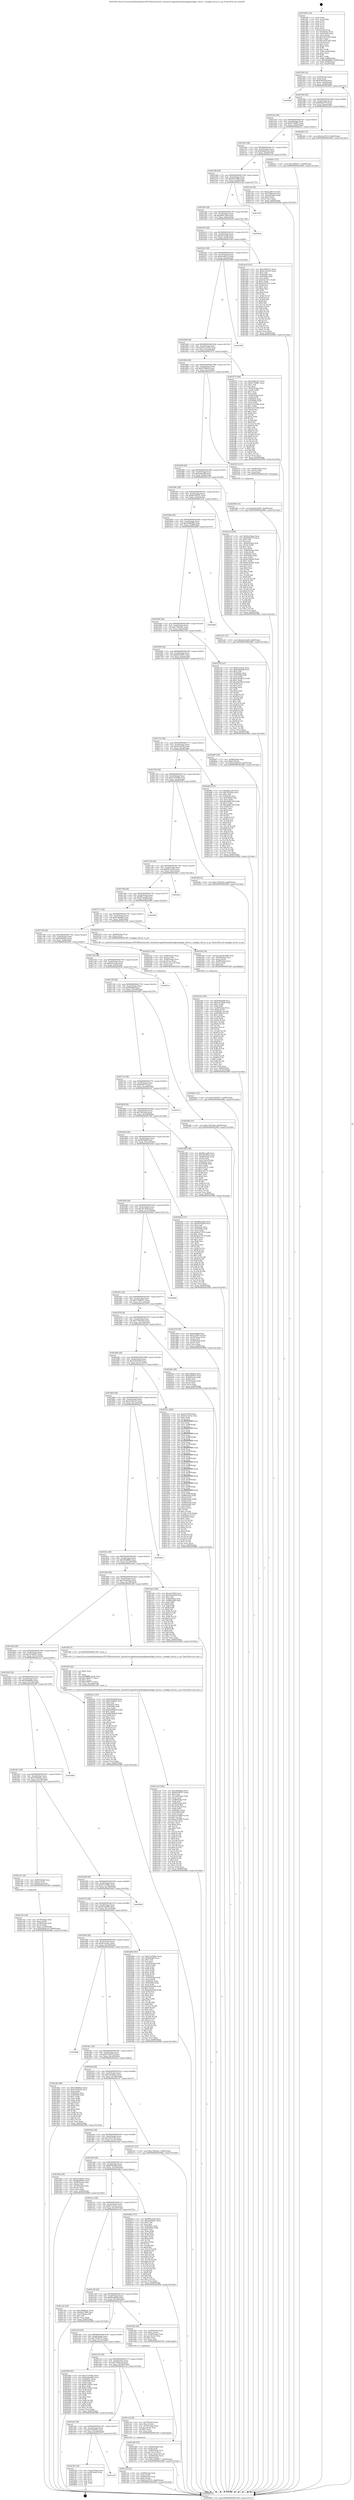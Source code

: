 digraph "0x4014f0" {
  label = "0x4014f0 (/mnt/c/Users/mathe/Desktop/tcc/POCII/binaries/extr_linuxdriversgpudrmamdamdgpuamdgpu_device.c_amdgpu_device_is_px_Final-ollvm.out::main(0))"
  labelloc = "t"
  node[shape=record]

  Entry [label="",width=0.3,height=0.3,shape=circle,fillcolor=black,style=filled]
  "0x401564" [label="{
     0x401564 [32]\l
     | [instrs]\l
     &nbsp;&nbsp;0x401564 \<+6\>: mov -0x90(%rbp),%eax\l
     &nbsp;&nbsp;0x40156a \<+2\>: mov %eax,%ecx\l
     &nbsp;&nbsp;0x40156c \<+6\>: sub $0x839cd59f,%ecx\l
     &nbsp;&nbsp;0x401572 \<+6\>: mov %eax,-0xa4(%rbp)\l
     &nbsp;&nbsp;0x401578 \<+6\>: mov %ecx,-0xa8(%rbp)\l
     &nbsp;&nbsp;0x40157e \<+6\>: je 0000000000402905 \<main+0x1415\>\l
  }"]
  "0x402905" [label="{
     0x402905\l
  }", style=dashed]
  "0x401584" [label="{
     0x401584 [28]\l
     | [instrs]\l
     &nbsp;&nbsp;0x401584 \<+5\>: jmp 0000000000401589 \<main+0x99\>\l
     &nbsp;&nbsp;0x401589 \<+6\>: mov -0xa4(%rbp),%eax\l
     &nbsp;&nbsp;0x40158f \<+5\>: sub $0x84f2a570,%eax\l
     &nbsp;&nbsp;0x401594 \<+6\>: mov %eax,-0xac(%rbp)\l
     &nbsp;&nbsp;0x40159a \<+6\>: je 0000000000402292 \<main+0xda2\>\l
  }"]
  Exit [label="",width=0.3,height=0.3,shape=circle,fillcolor=black,style=filled,peripheries=2]
  "0x402292" [label="{
     0x402292 [15]\l
     | [instrs]\l
     &nbsp;&nbsp;0x402292 \<+10\>: movl $0x5ee551f3,-0x90(%rbp)\l
     &nbsp;&nbsp;0x40229c \<+5\>: jmp 000000000040299b \<main+0x14ab\>\l
  }"]
  "0x4015a0" [label="{
     0x4015a0 [28]\l
     | [instrs]\l
     &nbsp;&nbsp;0x4015a0 \<+5\>: jmp 00000000004015a5 \<main+0xb5\>\l
     &nbsp;&nbsp;0x4015a5 \<+6\>: mov -0xa4(%rbp),%eax\l
     &nbsp;&nbsp;0x4015ab \<+5\>: sub $0x877b98f7,%eax\l
     &nbsp;&nbsp;0x4015b0 \<+6\>: mov %eax,-0xb0(%rbp)\l
     &nbsp;&nbsp;0x4015b6 \<+6\>: je 000000000040201c \<main+0xb2c\>\l
  }"]
  "0x401aa8" [label="{
     0x401aa8\l
  }", style=dashed]
  "0x40201c" [label="{
     0x40201c [15]\l
     | [instrs]\l
     &nbsp;&nbsp;0x40201c \<+10\>: movl $0x12994477,-0x90(%rbp)\l
     &nbsp;&nbsp;0x402026 \<+5\>: jmp 000000000040299b \<main+0x14ab\>\l
  }"]
  "0x4015bc" [label="{
     0x4015bc [28]\l
     | [instrs]\l
     &nbsp;&nbsp;0x4015bc \<+5\>: jmp 00000000004015c1 \<main+0xd1\>\l
     &nbsp;&nbsp;0x4015c1 \<+6\>: mov -0xa4(%rbp),%eax\l
     &nbsp;&nbsp;0x4015c7 \<+5\>: sub $0x9ada81e4,%eax\l
     &nbsp;&nbsp;0x4015cc \<+6\>: mov %eax,-0xb4(%rbp)\l
     &nbsp;&nbsp;0x4015d2 \<+6\>: je 0000000000401caf \<main+0x7bf\>\l
  }"]
  "0x4027f2" [label="{
     0x4027f2 [18]\l
     | [instrs]\l
     &nbsp;&nbsp;0x4027f2 \<+3\>: mov -0x2c(%rbp),%eax\l
     &nbsp;&nbsp;0x4027f5 \<+4\>: lea -0x28(%rbp),%rsp\l
     &nbsp;&nbsp;0x4027f9 \<+1\>: pop %rbx\l
     &nbsp;&nbsp;0x4027fa \<+2\>: pop %r12\l
     &nbsp;&nbsp;0x4027fc \<+2\>: pop %r13\l
     &nbsp;&nbsp;0x4027fe \<+2\>: pop %r14\l
     &nbsp;&nbsp;0x402800 \<+2\>: pop %r15\l
     &nbsp;&nbsp;0x402802 \<+1\>: pop %rbp\l
     &nbsp;&nbsp;0x402803 \<+1\>: ret\l
  }"]
  "0x401caf" [label="{
     0x401caf [30]\l
     | [instrs]\l
     &nbsp;&nbsp;0x401caf \<+5\>: mov $0xace0b2c3,%eax\l
     &nbsp;&nbsp;0x401cb4 \<+5\>: mov $0x72f9aca0,%ecx\l
     &nbsp;&nbsp;0x401cb9 \<+3\>: mov -0x30(%rbp),%edx\l
     &nbsp;&nbsp;0x401cbc \<+3\>: cmp $0x0,%edx\l
     &nbsp;&nbsp;0x401cbf \<+3\>: cmove %ecx,%eax\l
     &nbsp;&nbsp;0x401cc2 \<+6\>: mov %eax,-0x90(%rbp)\l
     &nbsp;&nbsp;0x401cc8 \<+5\>: jmp 000000000040299b \<main+0x14ab\>\l
  }"]
  "0x4015d8" [label="{
     0x4015d8 [28]\l
     | [instrs]\l
     &nbsp;&nbsp;0x4015d8 \<+5\>: jmp 00000000004015dd \<main+0xed\>\l
     &nbsp;&nbsp;0x4015dd \<+6\>: mov -0xa4(%rbp),%eax\l
     &nbsp;&nbsp;0x4015e3 \<+5\>: sub $0x9efc7988,%eax\l
     &nbsp;&nbsp;0x4015e8 \<+6\>: mov %eax,-0xb8(%rbp)\l
     &nbsp;&nbsp;0x4015ee \<+6\>: je 0000000000401c60 \<main+0x770\>\l
  }"]
  "0x402589" [label="{
     0x402589 [15]\l
     | [instrs]\l
     &nbsp;&nbsp;0x402589 \<+10\>: movl $0xd41f4487,-0x90(%rbp)\l
     &nbsp;&nbsp;0x402593 \<+5\>: jmp 000000000040299b \<main+0x14ab\>\l
  }"]
  "0x401c60" [label="{
     0x401c60\l
  }", style=dashed]
  "0x4015f4" [label="{
     0x4015f4 [28]\l
     | [instrs]\l
     &nbsp;&nbsp;0x4015f4 \<+5\>: jmp 00000000004015f9 \<main+0x109\>\l
     &nbsp;&nbsp;0x4015f9 \<+6\>: mov -0xa4(%rbp),%eax\l
     &nbsp;&nbsp;0x4015ff \<+5\>: sub $0xa60274a9,%eax\l
     &nbsp;&nbsp;0x401604 \<+6\>: mov %eax,-0xbc(%rbp)\l
     &nbsp;&nbsp;0x40160a \<+6\>: je 00000000004026c8 \<main+0x11d8\>\l
  }"]
  "0x40244c" [label="{
     0x40244c [15]\l
     | [instrs]\l
     &nbsp;&nbsp;0x40244c \<+10\>: movl $0x72b38371,-0x90(%rbp)\l
     &nbsp;&nbsp;0x402456 \<+5\>: jmp 000000000040299b \<main+0x14ab\>\l
  }"]
  "0x4026c8" [label="{
     0x4026c8\l
  }", style=dashed]
  "0x401610" [label="{
     0x401610 [28]\l
     | [instrs]\l
     &nbsp;&nbsp;0x401610 \<+5\>: jmp 0000000000401615 \<main+0x125\>\l
     &nbsp;&nbsp;0x401615 \<+6\>: mov -0xa4(%rbp),%eax\l
     &nbsp;&nbsp;0x40161b \<+5\>: sub $0xab1e2af0,%eax\l
     &nbsp;&nbsp;0x401620 \<+6\>: mov %eax,-0xc0(%rbp)\l
     &nbsp;&nbsp;0x401626 \<+6\>: je 0000000000401ee0 \<main+0x9f0\>\l
  }"]
  "0x40235d" [label="{
     0x40235d [162]\l
     | [instrs]\l
     &nbsp;&nbsp;0x40235d \<+5\>: mov $0x839cd59f,%esi\l
     &nbsp;&nbsp;0x402362 \<+5\>: mov $0xecd78384,%edx\l
     &nbsp;&nbsp;0x402367 \<+3\>: mov $0x1,%r8b\l
     &nbsp;&nbsp;0x40236a \<+3\>: xor %r9d,%r9d\l
     &nbsp;&nbsp;0x40236d \<+4\>: mov -0x40(%rbp),%rcx\l
     &nbsp;&nbsp;0x402371 \<+6\>: movl $0x0,(%rcx)\l
     &nbsp;&nbsp;0x402377 \<+8\>: mov 0x40505c,%r10d\l
     &nbsp;&nbsp;0x40237f \<+8\>: mov 0x405060,%r11d\l
     &nbsp;&nbsp;0x402387 \<+4\>: sub $0x1,%r9d\l
     &nbsp;&nbsp;0x40238b \<+3\>: mov %r10d,%ebx\l
     &nbsp;&nbsp;0x40238e \<+3\>: add %r9d,%ebx\l
     &nbsp;&nbsp;0x402391 \<+4\>: imul %ebx,%r10d\l
     &nbsp;&nbsp;0x402395 \<+4\>: and $0x1,%r10d\l
     &nbsp;&nbsp;0x402399 \<+4\>: cmp $0x0,%r10d\l
     &nbsp;&nbsp;0x40239d \<+4\>: sete %r14b\l
     &nbsp;&nbsp;0x4023a1 \<+4\>: cmp $0xa,%r11d\l
     &nbsp;&nbsp;0x4023a5 \<+4\>: setl %r15b\l
     &nbsp;&nbsp;0x4023a9 \<+3\>: mov %r14b,%r12b\l
     &nbsp;&nbsp;0x4023ac \<+4\>: xor $0xff,%r12b\l
     &nbsp;&nbsp;0x4023b0 \<+3\>: mov %r15b,%r13b\l
     &nbsp;&nbsp;0x4023b3 \<+4\>: xor $0xff,%r13b\l
     &nbsp;&nbsp;0x4023b7 \<+4\>: xor $0x1,%r8b\l
     &nbsp;&nbsp;0x4023bb \<+3\>: mov %r12b,%cl\l
     &nbsp;&nbsp;0x4023be \<+3\>: and $0xff,%cl\l
     &nbsp;&nbsp;0x4023c1 \<+3\>: and %r8b,%r14b\l
     &nbsp;&nbsp;0x4023c4 \<+3\>: mov %r13b,%dil\l
     &nbsp;&nbsp;0x4023c7 \<+4\>: and $0xff,%dil\l
     &nbsp;&nbsp;0x4023cb \<+3\>: and %r8b,%r15b\l
     &nbsp;&nbsp;0x4023ce \<+3\>: or %r14b,%cl\l
     &nbsp;&nbsp;0x4023d1 \<+3\>: or %r15b,%dil\l
     &nbsp;&nbsp;0x4023d4 \<+3\>: xor %dil,%cl\l
     &nbsp;&nbsp;0x4023d7 \<+3\>: or %r13b,%r12b\l
     &nbsp;&nbsp;0x4023da \<+4\>: xor $0xff,%r12b\l
     &nbsp;&nbsp;0x4023de \<+4\>: or $0x1,%r8b\l
     &nbsp;&nbsp;0x4023e2 \<+3\>: and %r8b,%r12b\l
     &nbsp;&nbsp;0x4023e5 \<+3\>: or %r12b,%cl\l
     &nbsp;&nbsp;0x4023e8 \<+3\>: test $0x1,%cl\l
     &nbsp;&nbsp;0x4023eb \<+3\>: cmovne %edx,%esi\l
     &nbsp;&nbsp;0x4023ee \<+6\>: mov %esi,-0x90(%rbp)\l
     &nbsp;&nbsp;0x4023f4 \<+6\>: mov %eax,-0x16c(%rbp)\l
     &nbsp;&nbsp;0x4023fa \<+5\>: jmp 000000000040299b \<main+0x14ab\>\l
  }"]
  "0x401ee0" [label="{
     0x401ee0 [147]\l
     | [instrs]\l
     &nbsp;&nbsp;0x401ee0 \<+5\>: mov $0x22dd3c27,%eax\l
     &nbsp;&nbsp;0x401ee5 \<+5\>: mov $0xb12e3476,%ecx\l
     &nbsp;&nbsp;0x401eea \<+2\>: mov $0x1,%dl\l
     &nbsp;&nbsp;0x401eec \<+7\>: mov 0x40505c,%esi\l
     &nbsp;&nbsp;0x401ef3 \<+7\>: mov 0x405060,%edi\l
     &nbsp;&nbsp;0x401efa \<+3\>: mov %esi,%r8d\l
     &nbsp;&nbsp;0x401efd \<+7\>: sub $0x4322331c,%r8d\l
     &nbsp;&nbsp;0x401f04 \<+4\>: sub $0x1,%r8d\l
     &nbsp;&nbsp;0x401f08 \<+7\>: add $0x4322331c,%r8d\l
     &nbsp;&nbsp;0x401f0f \<+4\>: imul %r8d,%esi\l
     &nbsp;&nbsp;0x401f13 \<+3\>: and $0x1,%esi\l
     &nbsp;&nbsp;0x401f16 \<+3\>: cmp $0x0,%esi\l
     &nbsp;&nbsp;0x401f19 \<+4\>: sete %r9b\l
     &nbsp;&nbsp;0x401f1d \<+3\>: cmp $0xa,%edi\l
     &nbsp;&nbsp;0x401f20 \<+4\>: setl %r10b\l
     &nbsp;&nbsp;0x401f24 \<+3\>: mov %r9b,%r11b\l
     &nbsp;&nbsp;0x401f27 \<+4\>: xor $0xff,%r11b\l
     &nbsp;&nbsp;0x401f2b \<+3\>: mov %r10b,%bl\l
     &nbsp;&nbsp;0x401f2e \<+3\>: xor $0xff,%bl\l
     &nbsp;&nbsp;0x401f31 \<+3\>: xor $0x0,%dl\l
     &nbsp;&nbsp;0x401f34 \<+3\>: mov %r11b,%r14b\l
     &nbsp;&nbsp;0x401f37 \<+4\>: and $0x0,%r14b\l
     &nbsp;&nbsp;0x401f3b \<+3\>: and %dl,%r9b\l
     &nbsp;&nbsp;0x401f3e \<+3\>: mov %bl,%r15b\l
     &nbsp;&nbsp;0x401f41 \<+4\>: and $0x0,%r15b\l
     &nbsp;&nbsp;0x401f45 \<+3\>: and %dl,%r10b\l
     &nbsp;&nbsp;0x401f48 \<+3\>: or %r9b,%r14b\l
     &nbsp;&nbsp;0x401f4b \<+3\>: or %r10b,%r15b\l
     &nbsp;&nbsp;0x401f4e \<+3\>: xor %r15b,%r14b\l
     &nbsp;&nbsp;0x401f51 \<+3\>: or %bl,%r11b\l
     &nbsp;&nbsp;0x401f54 \<+4\>: xor $0xff,%r11b\l
     &nbsp;&nbsp;0x401f58 \<+3\>: or $0x0,%dl\l
     &nbsp;&nbsp;0x401f5b \<+3\>: and %dl,%r11b\l
     &nbsp;&nbsp;0x401f5e \<+3\>: or %r11b,%r14b\l
     &nbsp;&nbsp;0x401f61 \<+4\>: test $0x1,%r14b\l
     &nbsp;&nbsp;0x401f65 \<+3\>: cmovne %ecx,%eax\l
     &nbsp;&nbsp;0x401f68 \<+6\>: mov %eax,-0x90(%rbp)\l
     &nbsp;&nbsp;0x401f6e \<+5\>: jmp 000000000040299b \<main+0x14ab\>\l
  }"]
  "0x40162c" [label="{
     0x40162c [28]\l
     | [instrs]\l
     &nbsp;&nbsp;0x40162c \<+5\>: jmp 0000000000401631 \<main+0x141\>\l
     &nbsp;&nbsp;0x401631 \<+6\>: mov -0xa4(%rbp),%eax\l
     &nbsp;&nbsp;0x401637 \<+5\>: sub $0xace0b2c3,%eax\l
     &nbsp;&nbsp;0x40163c \<+6\>: mov %eax,-0xc4(%rbp)\l
     &nbsp;&nbsp;0x401642 \<+6\>: je 0000000000402598 \<main+0x10a8\>\l
  }"]
  "0x402340" [label="{
     0x402340 [29]\l
     | [instrs]\l
     &nbsp;&nbsp;0x402340 \<+10\>: movabs $0x4030b6,%rdi\l
     &nbsp;&nbsp;0x40234a \<+4\>: mov -0x48(%rbp),%rcx\l
     &nbsp;&nbsp;0x40234e \<+2\>: mov %eax,(%rcx)\l
     &nbsp;&nbsp;0x402350 \<+4\>: mov -0x48(%rbp),%rcx\l
     &nbsp;&nbsp;0x402354 \<+2\>: mov (%rcx),%esi\l
     &nbsp;&nbsp;0x402356 \<+2\>: mov $0x0,%al\l
     &nbsp;&nbsp;0x402358 \<+5\>: call 0000000000401040 \<printf@plt\>\l
     | [calls]\l
     &nbsp;&nbsp;0x401040 \{1\} (unknown)\l
  }"]
  "0x402598" [label="{
     0x402598\l
  }", style=dashed]
  "0x401648" [label="{
     0x401648 [28]\l
     | [instrs]\l
     &nbsp;&nbsp;0x401648 \<+5\>: jmp 000000000040164d \<main+0x15d\>\l
     &nbsp;&nbsp;0x40164d \<+6\>: mov -0xa4(%rbp),%eax\l
     &nbsp;&nbsp;0x401653 \<+5\>: sub $0xb12e3476,%eax\l
     &nbsp;&nbsp;0x401658 \<+6\>: mov %eax,-0xc8(%rbp)\l
     &nbsp;&nbsp;0x40165e \<+6\>: je 0000000000401f73 \<main+0xa83\>\l
  }"]
  "0x401e1d" [label="{
     0x401e1d [180]\l
     | [instrs]\l
     &nbsp;&nbsp;0x401e1d \<+5\>: mov $0x34b9dbdc,%ecx\l
     &nbsp;&nbsp;0x401e22 \<+5\>: mov $0xbb106767,%edx\l
     &nbsp;&nbsp;0x401e27 \<+3\>: mov $0x1,%sil\l
     &nbsp;&nbsp;0x401e2a \<+6\>: mov -0x168(%rbp),%edi\l
     &nbsp;&nbsp;0x401e30 \<+3\>: imul %eax,%edi\l
     &nbsp;&nbsp;0x401e33 \<+4\>: mov -0x68(%rbp),%r8\l
     &nbsp;&nbsp;0x401e37 \<+3\>: mov (%r8),%r8\l
     &nbsp;&nbsp;0x401e3a \<+4\>: mov -0x60(%rbp),%r9\l
     &nbsp;&nbsp;0x401e3e \<+3\>: movslq (%r9),%r9\l
     &nbsp;&nbsp;0x401e41 \<+4\>: mov (%r8,%r9,8),%r8\l
     &nbsp;&nbsp;0x401e45 \<+3\>: mov %edi,(%r8)\l
     &nbsp;&nbsp;0x401e48 \<+7\>: mov 0x40505c,%eax\l
     &nbsp;&nbsp;0x401e4f \<+7\>: mov 0x405060,%edi\l
     &nbsp;&nbsp;0x401e56 \<+3\>: mov %eax,%r10d\l
     &nbsp;&nbsp;0x401e59 \<+7\>: sub $0xa257df89,%r10d\l
     &nbsp;&nbsp;0x401e60 \<+4\>: sub $0x1,%r10d\l
     &nbsp;&nbsp;0x401e64 \<+7\>: add $0xa257df89,%r10d\l
     &nbsp;&nbsp;0x401e6b \<+4\>: imul %r10d,%eax\l
     &nbsp;&nbsp;0x401e6f \<+3\>: and $0x1,%eax\l
     &nbsp;&nbsp;0x401e72 \<+3\>: cmp $0x0,%eax\l
     &nbsp;&nbsp;0x401e75 \<+4\>: sete %r11b\l
     &nbsp;&nbsp;0x401e79 \<+3\>: cmp $0xa,%edi\l
     &nbsp;&nbsp;0x401e7c \<+3\>: setl %bl\l
     &nbsp;&nbsp;0x401e7f \<+3\>: mov %r11b,%r14b\l
     &nbsp;&nbsp;0x401e82 \<+4\>: xor $0xff,%r14b\l
     &nbsp;&nbsp;0x401e86 \<+3\>: mov %bl,%r15b\l
     &nbsp;&nbsp;0x401e89 \<+4\>: xor $0xff,%r15b\l
     &nbsp;&nbsp;0x401e8d \<+4\>: xor $0x0,%sil\l
     &nbsp;&nbsp;0x401e91 \<+3\>: mov %r14b,%r12b\l
     &nbsp;&nbsp;0x401e94 \<+4\>: and $0x0,%r12b\l
     &nbsp;&nbsp;0x401e98 \<+3\>: and %sil,%r11b\l
     &nbsp;&nbsp;0x401e9b \<+3\>: mov %r15b,%r13b\l
     &nbsp;&nbsp;0x401e9e \<+4\>: and $0x0,%r13b\l
     &nbsp;&nbsp;0x401ea2 \<+3\>: and %sil,%bl\l
     &nbsp;&nbsp;0x401ea5 \<+3\>: or %r11b,%r12b\l
     &nbsp;&nbsp;0x401ea8 \<+3\>: or %bl,%r13b\l
     &nbsp;&nbsp;0x401eab \<+3\>: xor %r13b,%r12b\l
     &nbsp;&nbsp;0x401eae \<+3\>: or %r15b,%r14b\l
     &nbsp;&nbsp;0x401eb1 \<+4\>: xor $0xff,%r14b\l
     &nbsp;&nbsp;0x401eb5 \<+4\>: or $0x0,%sil\l
     &nbsp;&nbsp;0x401eb9 \<+3\>: and %sil,%r14b\l
     &nbsp;&nbsp;0x401ebc \<+3\>: or %r14b,%r12b\l
     &nbsp;&nbsp;0x401ebf \<+4\>: test $0x1,%r12b\l
     &nbsp;&nbsp;0x401ec3 \<+3\>: cmovne %edx,%ecx\l
     &nbsp;&nbsp;0x401ec6 \<+6\>: mov %ecx,-0x90(%rbp)\l
     &nbsp;&nbsp;0x401ecc \<+5\>: jmp 000000000040299b \<main+0x14ab\>\l
  }"]
  "0x401f73" [label="{
     0x401f73 [169]\l
     | [instrs]\l
     &nbsp;&nbsp;0x401f73 \<+5\>: mov $0x22dd3c27,%eax\l
     &nbsp;&nbsp;0x401f78 \<+5\>: mov $0x877b98f7,%ecx\l
     &nbsp;&nbsp;0x401f7d \<+2\>: mov $0x1,%dl\l
     &nbsp;&nbsp;0x401f7f \<+2\>: xor %esi,%esi\l
     &nbsp;&nbsp;0x401f81 \<+4\>: mov -0x50(%rbp),%rdi\l
     &nbsp;&nbsp;0x401f85 \<+3\>: mov (%rdi),%r8d\l
     &nbsp;&nbsp;0x401f88 \<+3\>: sub $0x1,%esi\l
     &nbsp;&nbsp;0x401f8b \<+3\>: sub %esi,%r8d\l
     &nbsp;&nbsp;0x401f8e \<+4\>: mov -0x50(%rbp),%rdi\l
     &nbsp;&nbsp;0x401f92 \<+3\>: mov %r8d,(%rdi)\l
     &nbsp;&nbsp;0x401f95 \<+7\>: mov 0x40505c,%esi\l
     &nbsp;&nbsp;0x401f9c \<+8\>: mov 0x405060,%r8d\l
     &nbsp;&nbsp;0x401fa4 \<+3\>: mov %esi,%r9d\l
     &nbsp;&nbsp;0x401fa7 \<+7\>: sub $0x7e51b38d,%r9d\l
     &nbsp;&nbsp;0x401fae \<+4\>: sub $0x1,%r9d\l
     &nbsp;&nbsp;0x401fb2 \<+7\>: add $0x7e51b38d,%r9d\l
     &nbsp;&nbsp;0x401fb9 \<+4\>: imul %r9d,%esi\l
     &nbsp;&nbsp;0x401fbd \<+3\>: and $0x1,%esi\l
     &nbsp;&nbsp;0x401fc0 \<+3\>: cmp $0x0,%esi\l
     &nbsp;&nbsp;0x401fc3 \<+4\>: sete %r10b\l
     &nbsp;&nbsp;0x401fc7 \<+4\>: cmp $0xa,%r8d\l
     &nbsp;&nbsp;0x401fcb \<+4\>: setl %r11b\l
     &nbsp;&nbsp;0x401fcf \<+3\>: mov %r10b,%bl\l
     &nbsp;&nbsp;0x401fd2 \<+3\>: xor $0xff,%bl\l
     &nbsp;&nbsp;0x401fd5 \<+3\>: mov %r11b,%r14b\l
     &nbsp;&nbsp;0x401fd8 \<+4\>: xor $0xff,%r14b\l
     &nbsp;&nbsp;0x401fdc \<+3\>: xor $0x1,%dl\l
     &nbsp;&nbsp;0x401fdf \<+3\>: mov %bl,%r15b\l
     &nbsp;&nbsp;0x401fe2 \<+4\>: and $0xff,%r15b\l
     &nbsp;&nbsp;0x401fe6 \<+3\>: and %dl,%r10b\l
     &nbsp;&nbsp;0x401fe9 \<+3\>: mov %r14b,%r12b\l
     &nbsp;&nbsp;0x401fec \<+4\>: and $0xff,%r12b\l
     &nbsp;&nbsp;0x401ff0 \<+3\>: and %dl,%r11b\l
     &nbsp;&nbsp;0x401ff3 \<+3\>: or %r10b,%r15b\l
     &nbsp;&nbsp;0x401ff6 \<+3\>: or %r11b,%r12b\l
     &nbsp;&nbsp;0x401ff9 \<+3\>: xor %r12b,%r15b\l
     &nbsp;&nbsp;0x401ffc \<+3\>: or %r14b,%bl\l
     &nbsp;&nbsp;0x401fff \<+3\>: xor $0xff,%bl\l
     &nbsp;&nbsp;0x402002 \<+3\>: or $0x1,%dl\l
     &nbsp;&nbsp;0x402005 \<+2\>: and %dl,%bl\l
     &nbsp;&nbsp;0x402007 \<+3\>: or %bl,%r15b\l
     &nbsp;&nbsp;0x40200a \<+4\>: test $0x1,%r15b\l
     &nbsp;&nbsp;0x40200e \<+3\>: cmovne %ecx,%eax\l
     &nbsp;&nbsp;0x402011 \<+6\>: mov %eax,-0x90(%rbp)\l
     &nbsp;&nbsp;0x402017 \<+5\>: jmp 000000000040299b \<main+0x14ab\>\l
  }"]
  "0x401664" [label="{
     0x401664 [28]\l
     | [instrs]\l
     &nbsp;&nbsp;0x401664 \<+5\>: jmp 0000000000401669 \<main+0x179\>\l
     &nbsp;&nbsp;0x401669 \<+6\>: mov -0xa4(%rbp),%eax\l
     &nbsp;&nbsp;0x40166f \<+5\>: sub $0xb7f89faa,%eax\l
     &nbsp;&nbsp;0x401674 \<+6\>: mov %eax,-0xcc(%rbp)\l
     &nbsp;&nbsp;0x40167a \<+6\>: je 000000000040257a \<main+0x108a\>\l
  }"]
  "0x401df5" [label="{
     0x401df5 [40]\l
     | [instrs]\l
     &nbsp;&nbsp;0x401df5 \<+5\>: mov $0x2,%ecx\l
     &nbsp;&nbsp;0x401dfa \<+1\>: cltd\l
     &nbsp;&nbsp;0x401dfb \<+2\>: idiv %ecx\l
     &nbsp;&nbsp;0x401dfd \<+6\>: imul $0xfffffffe,%edx,%ecx\l
     &nbsp;&nbsp;0x401e03 \<+6\>: add $0xc58b9771,%ecx\l
     &nbsp;&nbsp;0x401e09 \<+3\>: add $0x1,%ecx\l
     &nbsp;&nbsp;0x401e0c \<+6\>: sub $0xc58b9771,%ecx\l
     &nbsp;&nbsp;0x401e12 \<+6\>: mov %ecx,-0x168(%rbp)\l
     &nbsp;&nbsp;0x401e18 \<+5\>: call 0000000000401160 \<next_i\>\l
     | [calls]\l
     &nbsp;&nbsp;0x401160 \{1\} (/mnt/c/Users/mathe/Desktop/tcc/POCII/binaries/extr_linuxdriversgpudrmamdamdgpuamdgpu_device.c_amdgpu_device_is_px_Final-ollvm.out::next_i)\l
  }"]
  "0x40257a" [label="{
     0x40257a [15]\l
     | [instrs]\l
     &nbsp;&nbsp;0x40257a \<+4\>: mov -0x68(%rbp),%rax\l
     &nbsp;&nbsp;0x40257e \<+3\>: mov (%rax),%rax\l
     &nbsp;&nbsp;0x402581 \<+3\>: mov %rax,%rdi\l
     &nbsp;&nbsp;0x402584 \<+5\>: call 0000000000401030 \<free@plt\>\l
     | [calls]\l
     &nbsp;&nbsp;0x401030 \{1\} (unknown)\l
  }"]
  "0x401680" [label="{
     0x401680 [28]\l
     | [instrs]\l
     &nbsp;&nbsp;0x401680 \<+5\>: jmp 0000000000401685 \<main+0x195\>\l
     &nbsp;&nbsp;0x401685 \<+6\>: mov -0xa4(%rbp),%eax\l
     &nbsp;&nbsp;0x40168b \<+5\>: sub $0xba6cbef8,%eax\l
     &nbsp;&nbsp;0x401690 \<+6\>: mov %eax,-0xd0(%rbp)\l
     &nbsp;&nbsp;0x401696 \<+6\>: je 00000000004021e9 \<main+0xcf9\>\l
  }"]
  "0x401d4b" [label="{
     0x401d4b [43]\l
     | [instrs]\l
     &nbsp;&nbsp;0x401d4b \<+4\>: mov -0x68(%rbp),%rdi\l
     &nbsp;&nbsp;0x401d4f \<+3\>: mov (%rdi),%rdi\l
     &nbsp;&nbsp;0x401d52 \<+4\>: mov -0x60(%rbp),%rcx\l
     &nbsp;&nbsp;0x401d56 \<+3\>: movslq (%rcx),%rcx\l
     &nbsp;&nbsp;0x401d59 \<+4\>: mov %rax,(%rdi,%rcx,8)\l
     &nbsp;&nbsp;0x401d5d \<+4\>: mov -0x50(%rbp),%rax\l
     &nbsp;&nbsp;0x401d61 \<+6\>: movl $0x0,(%rax)\l
     &nbsp;&nbsp;0x401d67 \<+10\>: movl $0x12994477,-0x90(%rbp)\l
     &nbsp;&nbsp;0x401d71 \<+5\>: jmp 000000000040299b \<main+0x14ab\>\l
  }"]
  "0x4021e9" [label="{
     0x4021e9 [169]\l
     | [instrs]\l
     &nbsp;&nbsp;0x4021e9 \<+5\>: mov $0x4cca5aac,%eax\l
     &nbsp;&nbsp;0x4021ee \<+5\>: mov $0x84f2a570,%ecx\l
     &nbsp;&nbsp;0x4021f3 \<+2\>: mov $0x1,%dl\l
     &nbsp;&nbsp;0x4021f5 \<+2\>: xor %esi,%esi\l
     &nbsp;&nbsp;0x4021f7 \<+4\>: mov -0x60(%rbp),%rdi\l
     &nbsp;&nbsp;0x4021fb \<+3\>: mov (%rdi),%r8d\l
     &nbsp;&nbsp;0x4021fe \<+3\>: sub $0x1,%esi\l
     &nbsp;&nbsp;0x402201 \<+3\>: sub %esi,%r8d\l
     &nbsp;&nbsp;0x402204 \<+4\>: mov -0x60(%rbp),%rdi\l
     &nbsp;&nbsp;0x402208 \<+3\>: mov %r8d,(%rdi)\l
     &nbsp;&nbsp;0x40220b \<+7\>: mov 0x40505c,%esi\l
     &nbsp;&nbsp;0x402212 \<+8\>: mov 0x405060,%r8d\l
     &nbsp;&nbsp;0x40221a \<+3\>: mov %esi,%r9d\l
     &nbsp;&nbsp;0x40221d \<+7\>: sub $0x6c3d42f9,%r9d\l
     &nbsp;&nbsp;0x402224 \<+4\>: sub $0x1,%r9d\l
     &nbsp;&nbsp;0x402228 \<+7\>: add $0x6c3d42f9,%r9d\l
     &nbsp;&nbsp;0x40222f \<+4\>: imul %r9d,%esi\l
     &nbsp;&nbsp;0x402233 \<+3\>: and $0x1,%esi\l
     &nbsp;&nbsp;0x402236 \<+3\>: cmp $0x0,%esi\l
     &nbsp;&nbsp;0x402239 \<+4\>: sete %r10b\l
     &nbsp;&nbsp;0x40223d \<+4\>: cmp $0xa,%r8d\l
     &nbsp;&nbsp;0x402241 \<+4\>: setl %r11b\l
     &nbsp;&nbsp;0x402245 \<+3\>: mov %r10b,%bl\l
     &nbsp;&nbsp;0x402248 \<+3\>: xor $0xff,%bl\l
     &nbsp;&nbsp;0x40224b \<+3\>: mov %r11b,%r14b\l
     &nbsp;&nbsp;0x40224e \<+4\>: xor $0xff,%r14b\l
     &nbsp;&nbsp;0x402252 \<+3\>: xor $0x0,%dl\l
     &nbsp;&nbsp;0x402255 \<+3\>: mov %bl,%r15b\l
     &nbsp;&nbsp;0x402258 \<+4\>: and $0x0,%r15b\l
     &nbsp;&nbsp;0x40225c \<+3\>: and %dl,%r10b\l
     &nbsp;&nbsp;0x40225f \<+3\>: mov %r14b,%r12b\l
     &nbsp;&nbsp;0x402262 \<+4\>: and $0x0,%r12b\l
     &nbsp;&nbsp;0x402266 \<+3\>: and %dl,%r11b\l
     &nbsp;&nbsp;0x402269 \<+3\>: or %r10b,%r15b\l
     &nbsp;&nbsp;0x40226c \<+3\>: or %r11b,%r12b\l
     &nbsp;&nbsp;0x40226f \<+3\>: xor %r12b,%r15b\l
     &nbsp;&nbsp;0x402272 \<+3\>: or %r14b,%bl\l
     &nbsp;&nbsp;0x402275 \<+3\>: xor $0xff,%bl\l
     &nbsp;&nbsp;0x402278 \<+3\>: or $0x0,%dl\l
     &nbsp;&nbsp;0x40227b \<+2\>: and %dl,%bl\l
     &nbsp;&nbsp;0x40227d \<+3\>: or %bl,%r15b\l
     &nbsp;&nbsp;0x402280 \<+4\>: test $0x1,%r15b\l
     &nbsp;&nbsp;0x402284 \<+3\>: cmovne %ecx,%eax\l
     &nbsp;&nbsp;0x402287 \<+6\>: mov %eax,-0x90(%rbp)\l
     &nbsp;&nbsp;0x40228d \<+5\>: jmp 000000000040299b \<main+0x14ab\>\l
  }"]
  "0x40169c" [label="{
     0x40169c [28]\l
     | [instrs]\l
     &nbsp;&nbsp;0x40169c \<+5\>: jmp 00000000004016a1 \<main+0x1b1\>\l
     &nbsp;&nbsp;0x4016a1 \<+6\>: mov -0xa4(%rbp),%eax\l
     &nbsp;&nbsp;0x4016a7 \<+5\>: sub $0xbb106767,%eax\l
     &nbsp;&nbsp;0x4016ac \<+6\>: mov %eax,-0xd4(%rbp)\l
     &nbsp;&nbsp;0x4016b2 \<+6\>: je 0000000000401ed1 \<main+0x9e1\>\l
  }"]
  "0x401cea" [label="{
     0x401cea [32]\l
     | [instrs]\l
     &nbsp;&nbsp;0x401cea \<+4\>: mov -0x68(%rbp),%rdi\l
     &nbsp;&nbsp;0x401cee \<+3\>: mov %rax,(%rdi)\l
     &nbsp;&nbsp;0x401cf1 \<+4\>: mov -0x60(%rbp),%rax\l
     &nbsp;&nbsp;0x401cf5 \<+6\>: movl $0x0,(%rax)\l
     &nbsp;&nbsp;0x401cfb \<+10\>: movl $0x5ee551f3,-0x90(%rbp)\l
     &nbsp;&nbsp;0x401d05 \<+5\>: jmp 000000000040299b \<main+0x14ab\>\l
  }"]
  "0x401ed1" [label="{
     0x401ed1 [15]\l
     | [instrs]\l
     &nbsp;&nbsp;0x401ed1 \<+10\>: movl $0xab1e2af0,-0x90(%rbp)\l
     &nbsp;&nbsp;0x401edb \<+5\>: jmp 000000000040299b \<main+0x14ab\>\l
  }"]
  "0x4016b8" [label="{
     0x4016b8 [28]\l
     | [instrs]\l
     &nbsp;&nbsp;0x4016b8 \<+5\>: jmp 00000000004016bd \<main+0x1cd\>\l
     &nbsp;&nbsp;0x4016bd \<+6\>: mov -0xa4(%rbp),%eax\l
     &nbsp;&nbsp;0x4016c3 \<+5\>: sub $0xc0809dbb,%eax\l
     &nbsp;&nbsp;0x4016c8 \<+6\>: mov %eax,-0xd8(%rbp)\l
     &nbsp;&nbsp;0x4016ce \<+6\>: je 000000000040296f \<main+0x147f\>\l
  }"]
  "0x401a8c" [label="{
     0x401a8c [28]\l
     | [instrs]\l
     &nbsp;&nbsp;0x401a8c \<+5\>: jmp 0000000000401a91 \<main+0x5a1\>\l
     &nbsp;&nbsp;0x401a91 \<+6\>: mov -0xa4(%rbp),%eax\l
     &nbsp;&nbsp;0x401a97 \<+5\>: sub $0x7de83f2e,%eax\l
     &nbsp;&nbsp;0x401a9c \<+6\>: mov %eax,-0x164(%rbp)\l
     &nbsp;&nbsp;0x401aa2 \<+6\>: je 00000000004027f2 \<main+0x1302\>\l
  }"]
  "0x40296f" [label="{
     0x40296f\l
  }", style=dashed]
  "0x4016d4" [label="{
     0x4016d4 [28]\l
     | [instrs]\l
     &nbsp;&nbsp;0x4016d4 \<+5\>: jmp 00000000004016d9 \<main+0x1e9\>\l
     &nbsp;&nbsp;0x4016d9 \<+6\>: mov -0xa4(%rbp),%eax\l
     &nbsp;&nbsp;0x4016df \<+5\>: sub $0xc79be401,%eax\l
     &nbsp;&nbsp;0x4016e4 \<+6\>: mov %eax,-0xdc(%rbp)\l
     &nbsp;&nbsp;0x4016ea \<+6\>: je 0000000000402156 \<main+0xc66\>\l
  }"]
  "0x401ccd" [label="{
     0x401ccd [29]\l
     | [instrs]\l
     &nbsp;&nbsp;0x401ccd \<+4\>: mov -0x70(%rbp),%rax\l
     &nbsp;&nbsp;0x401cd1 \<+6\>: movl $0x1,(%rax)\l
     &nbsp;&nbsp;0x401cd7 \<+4\>: mov -0x70(%rbp),%rax\l
     &nbsp;&nbsp;0x401cdb \<+3\>: movslq (%rax),%rax\l
     &nbsp;&nbsp;0x401cde \<+4\>: shl $0x3,%rax\l
     &nbsp;&nbsp;0x401ce2 \<+3\>: mov %rax,%rdi\l
     &nbsp;&nbsp;0x401ce5 \<+5\>: call 0000000000401050 \<malloc@plt\>\l
     | [calls]\l
     &nbsp;&nbsp;0x401050 \{1\} (unknown)\l
  }"]
  "0x402156" [label="{
     0x402156 [147]\l
     | [instrs]\l
     &nbsp;&nbsp;0x402156 \<+5\>: mov $0x4cca5aac,%eax\l
     &nbsp;&nbsp;0x40215b \<+5\>: mov $0xba6cbef8,%ecx\l
     &nbsp;&nbsp;0x402160 \<+2\>: mov $0x1,%dl\l
     &nbsp;&nbsp;0x402162 \<+7\>: mov 0x40505c,%esi\l
     &nbsp;&nbsp;0x402169 \<+7\>: mov 0x405060,%edi\l
     &nbsp;&nbsp;0x402170 \<+3\>: mov %esi,%r8d\l
     &nbsp;&nbsp;0x402173 \<+7\>: sub $0x23d1691b,%r8d\l
     &nbsp;&nbsp;0x40217a \<+4\>: sub $0x1,%r8d\l
     &nbsp;&nbsp;0x40217e \<+7\>: add $0x23d1691b,%r8d\l
     &nbsp;&nbsp;0x402185 \<+4\>: imul %r8d,%esi\l
     &nbsp;&nbsp;0x402189 \<+3\>: and $0x1,%esi\l
     &nbsp;&nbsp;0x40218c \<+3\>: cmp $0x0,%esi\l
     &nbsp;&nbsp;0x40218f \<+4\>: sete %r9b\l
     &nbsp;&nbsp;0x402193 \<+3\>: cmp $0xa,%edi\l
     &nbsp;&nbsp;0x402196 \<+4\>: setl %r10b\l
     &nbsp;&nbsp;0x40219a \<+3\>: mov %r9b,%r11b\l
     &nbsp;&nbsp;0x40219d \<+4\>: xor $0xff,%r11b\l
     &nbsp;&nbsp;0x4021a1 \<+3\>: mov %r10b,%bl\l
     &nbsp;&nbsp;0x4021a4 \<+3\>: xor $0xff,%bl\l
     &nbsp;&nbsp;0x4021a7 \<+3\>: xor $0x1,%dl\l
     &nbsp;&nbsp;0x4021aa \<+3\>: mov %r11b,%r14b\l
     &nbsp;&nbsp;0x4021ad \<+4\>: and $0xff,%r14b\l
     &nbsp;&nbsp;0x4021b1 \<+3\>: and %dl,%r9b\l
     &nbsp;&nbsp;0x4021b4 \<+3\>: mov %bl,%r15b\l
     &nbsp;&nbsp;0x4021b7 \<+4\>: and $0xff,%r15b\l
     &nbsp;&nbsp;0x4021bb \<+3\>: and %dl,%r10b\l
     &nbsp;&nbsp;0x4021be \<+3\>: or %r9b,%r14b\l
     &nbsp;&nbsp;0x4021c1 \<+3\>: or %r10b,%r15b\l
     &nbsp;&nbsp;0x4021c4 \<+3\>: xor %r15b,%r14b\l
     &nbsp;&nbsp;0x4021c7 \<+3\>: or %bl,%r11b\l
     &nbsp;&nbsp;0x4021ca \<+4\>: xor $0xff,%r11b\l
     &nbsp;&nbsp;0x4021ce \<+3\>: or $0x1,%dl\l
     &nbsp;&nbsp;0x4021d1 \<+3\>: and %dl,%r11b\l
     &nbsp;&nbsp;0x4021d4 \<+3\>: or %r11b,%r14b\l
     &nbsp;&nbsp;0x4021d7 \<+4\>: test $0x1,%r14b\l
     &nbsp;&nbsp;0x4021db \<+3\>: cmovne %ecx,%eax\l
     &nbsp;&nbsp;0x4021de \<+6\>: mov %eax,-0x90(%rbp)\l
     &nbsp;&nbsp;0x4021e4 \<+5\>: jmp 000000000040299b \<main+0x14ab\>\l
  }"]
  "0x4016f0" [label="{
     0x4016f0 [28]\l
     | [instrs]\l
     &nbsp;&nbsp;0x4016f0 \<+5\>: jmp 00000000004016f5 \<main+0x205\>\l
     &nbsp;&nbsp;0x4016f5 \<+6\>: mov -0xa4(%rbp),%eax\l
     &nbsp;&nbsp;0x4016fb \<+5\>: sub $0xd41f4487,%eax\l
     &nbsp;&nbsp;0x401700 \<+6\>: mov %eax,-0xe0(%rbp)\l
     &nbsp;&nbsp;0x401706 \<+6\>: je 00000000004026d7 \<main+0x11e7\>\l
  }"]
  "0x401a70" [label="{
     0x401a70 [28]\l
     | [instrs]\l
     &nbsp;&nbsp;0x401a70 \<+5\>: jmp 0000000000401a75 \<main+0x585\>\l
     &nbsp;&nbsp;0x401a75 \<+6\>: mov -0xa4(%rbp),%eax\l
     &nbsp;&nbsp;0x401a7b \<+5\>: sub $0x72f9aca0,%eax\l
     &nbsp;&nbsp;0x401a80 \<+6\>: mov %eax,-0x160(%rbp)\l
     &nbsp;&nbsp;0x401a86 \<+6\>: je 0000000000401ccd \<main+0x7dd\>\l
  }"]
  "0x4026d7" [label="{
     0x4026d7 [28]\l
     | [instrs]\l
     &nbsp;&nbsp;0x4026d7 \<+7\>: mov -0x88(%rbp),%rax\l
     &nbsp;&nbsp;0x4026de \<+6\>: movl $0x0,(%rax)\l
     &nbsp;&nbsp;0x4026e4 \<+10\>: movl $0xe03de55f,-0x90(%rbp)\l
     &nbsp;&nbsp;0x4026ee \<+5\>: jmp 000000000040299b \<main+0x14ab\>\l
  }"]
  "0x40170c" [label="{
     0x40170c [28]\l
     | [instrs]\l
     &nbsp;&nbsp;0x40170c \<+5\>: jmp 0000000000401711 \<main+0x221\>\l
     &nbsp;&nbsp;0x401711 \<+6\>: mov -0xa4(%rbp),%eax\l
     &nbsp;&nbsp;0x401717 \<+5\>: sub $0xe03de55f,%eax\l
     &nbsp;&nbsp;0x40171c \<+6\>: mov %eax,-0xe4(%rbp)\l
     &nbsp;&nbsp;0x401722 \<+6\>: je 00000000004026f3 \<main+0x1203\>\l
  }"]
  "0x40245b" [label="{
     0x40245b [91]\l
     | [instrs]\l
     &nbsp;&nbsp;0x40245b \<+5\>: mov $0x37a7946c,%eax\l
     &nbsp;&nbsp;0x402460 \<+5\>: mov $0x45a9e900,%ecx\l
     &nbsp;&nbsp;0x402465 \<+7\>: mov 0x40505c,%edx\l
     &nbsp;&nbsp;0x40246c \<+7\>: mov 0x405060,%esi\l
     &nbsp;&nbsp;0x402473 \<+2\>: mov %edx,%edi\l
     &nbsp;&nbsp;0x402475 \<+6\>: sub $0x6e7af02e,%edi\l
     &nbsp;&nbsp;0x40247b \<+3\>: sub $0x1,%edi\l
     &nbsp;&nbsp;0x40247e \<+6\>: add $0x6e7af02e,%edi\l
     &nbsp;&nbsp;0x402484 \<+3\>: imul %edi,%edx\l
     &nbsp;&nbsp;0x402487 \<+3\>: and $0x1,%edx\l
     &nbsp;&nbsp;0x40248a \<+3\>: cmp $0x0,%edx\l
     &nbsp;&nbsp;0x40248d \<+4\>: sete %r8b\l
     &nbsp;&nbsp;0x402491 \<+3\>: cmp $0xa,%esi\l
     &nbsp;&nbsp;0x402494 \<+4\>: setl %r9b\l
     &nbsp;&nbsp;0x402498 \<+3\>: mov %r8b,%r10b\l
     &nbsp;&nbsp;0x40249b \<+3\>: and %r9b,%r10b\l
     &nbsp;&nbsp;0x40249e \<+3\>: xor %r9b,%r8b\l
     &nbsp;&nbsp;0x4024a1 \<+3\>: or %r8b,%r10b\l
     &nbsp;&nbsp;0x4024a4 \<+4\>: test $0x1,%r10b\l
     &nbsp;&nbsp;0x4024a8 \<+3\>: cmovne %ecx,%eax\l
     &nbsp;&nbsp;0x4024ab \<+6\>: mov %eax,-0x90(%rbp)\l
     &nbsp;&nbsp;0x4024b1 \<+5\>: jmp 000000000040299b \<main+0x14ab\>\l
  }"]
  "0x4026f3" [label="{
     0x4026f3 [147]\l
     | [instrs]\l
     &nbsp;&nbsp;0x4026f3 \<+5\>: mov $0xf8acca46,%eax\l
     &nbsp;&nbsp;0x4026f8 \<+5\>: mov $0x7d41baa,%ecx\l
     &nbsp;&nbsp;0x4026fd \<+2\>: mov $0x1,%dl\l
     &nbsp;&nbsp;0x4026ff \<+7\>: mov 0x40505c,%esi\l
     &nbsp;&nbsp;0x402706 \<+7\>: mov 0x405060,%edi\l
     &nbsp;&nbsp;0x40270d \<+3\>: mov %esi,%r8d\l
     &nbsp;&nbsp;0x402710 \<+7\>: add $0xde88c749,%r8d\l
     &nbsp;&nbsp;0x402717 \<+4\>: sub $0x1,%r8d\l
     &nbsp;&nbsp;0x40271b \<+7\>: sub $0xde88c749,%r8d\l
     &nbsp;&nbsp;0x402722 \<+4\>: imul %r8d,%esi\l
     &nbsp;&nbsp;0x402726 \<+3\>: and $0x1,%esi\l
     &nbsp;&nbsp;0x402729 \<+3\>: cmp $0x0,%esi\l
     &nbsp;&nbsp;0x40272c \<+4\>: sete %r9b\l
     &nbsp;&nbsp;0x402730 \<+3\>: cmp $0xa,%edi\l
     &nbsp;&nbsp;0x402733 \<+4\>: setl %r10b\l
     &nbsp;&nbsp;0x402737 \<+3\>: mov %r9b,%r11b\l
     &nbsp;&nbsp;0x40273a \<+4\>: xor $0xff,%r11b\l
     &nbsp;&nbsp;0x40273e \<+3\>: mov %r10b,%bl\l
     &nbsp;&nbsp;0x402741 \<+3\>: xor $0xff,%bl\l
     &nbsp;&nbsp;0x402744 \<+3\>: xor $0x1,%dl\l
     &nbsp;&nbsp;0x402747 \<+3\>: mov %r11b,%r14b\l
     &nbsp;&nbsp;0x40274a \<+4\>: and $0xff,%r14b\l
     &nbsp;&nbsp;0x40274e \<+3\>: and %dl,%r9b\l
     &nbsp;&nbsp;0x402751 \<+3\>: mov %bl,%r15b\l
     &nbsp;&nbsp;0x402754 \<+4\>: and $0xff,%r15b\l
     &nbsp;&nbsp;0x402758 \<+3\>: and %dl,%r10b\l
     &nbsp;&nbsp;0x40275b \<+3\>: or %r9b,%r14b\l
     &nbsp;&nbsp;0x40275e \<+3\>: or %r10b,%r15b\l
     &nbsp;&nbsp;0x402761 \<+3\>: xor %r15b,%r14b\l
     &nbsp;&nbsp;0x402764 \<+3\>: or %bl,%r11b\l
     &nbsp;&nbsp;0x402767 \<+4\>: xor $0xff,%r11b\l
     &nbsp;&nbsp;0x40276b \<+3\>: or $0x1,%dl\l
     &nbsp;&nbsp;0x40276e \<+3\>: and %dl,%r11b\l
     &nbsp;&nbsp;0x402771 \<+3\>: or %r11b,%r14b\l
     &nbsp;&nbsp;0x402774 \<+4\>: test $0x1,%r14b\l
     &nbsp;&nbsp;0x402778 \<+3\>: cmovne %ecx,%eax\l
     &nbsp;&nbsp;0x40277b \<+6\>: mov %eax,-0x90(%rbp)\l
     &nbsp;&nbsp;0x402781 \<+5\>: jmp 000000000040299b \<main+0x14ab\>\l
  }"]
  "0x401728" [label="{
     0x401728 [28]\l
     | [instrs]\l
     &nbsp;&nbsp;0x401728 \<+5\>: jmp 000000000040172d \<main+0x23d\>\l
     &nbsp;&nbsp;0x40172d \<+6\>: mov -0xa4(%rbp),%eax\l
     &nbsp;&nbsp;0x401733 \<+5\>: sub $0xecd78384,%eax\l
     &nbsp;&nbsp;0x401738 \<+6\>: mov %eax,-0xe8(%rbp)\l
     &nbsp;&nbsp;0x40173e \<+6\>: je 00000000004023ff \<main+0xf0f\>\l
  }"]
  "0x401a54" [label="{
     0x401a54 [28]\l
     | [instrs]\l
     &nbsp;&nbsp;0x401a54 \<+5\>: jmp 0000000000401a59 \<main+0x569\>\l
     &nbsp;&nbsp;0x401a59 \<+6\>: mov -0xa4(%rbp),%eax\l
     &nbsp;&nbsp;0x401a5f \<+5\>: sub $0x72b38371,%eax\l
     &nbsp;&nbsp;0x401a64 \<+6\>: mov %eax,-0x15c(%rbp)\l
     &nbsp;&nbsp;0x401a6a \<+6\>: je 000000000040245b \<main+0xf6b\>\l
  }"]
  "0x4023ff" [label="{
     0x4023ff [15]\l
     | [instrs]\l
     &nbsp;&nbsp;0x4023ff \<+10\>: movl $0x17081d54,-0x90(%rbp)\l
     &nbsp;&nbsp;0x402409 \<+5\>: jmp 000000000040299b \<main+0x14ab\>\l
  }"]
  "0x401744" [label="{
     0x401744 [28]\l
     | [instrs]\l
     &nbsp;&nbsp;0x401744 \<+5\>: jmp 0000000000401749 \<main+0x259\>\l
     &nbsp;&nbsp;0x401749 \<+6\>: mov -0xa4(%rbp),%eax\l
     &nbsp;&nbsp;0x40174f \<+5\>: sub $0xf66c2a44,%eax\l
     &nbsp;&nbsp;0x401754 \<+6\>: mov %eax,-0xec(%rbp)\l
     &nbsp;&nbsp;0x40175a \<+6\>: je 00000000004028cc \<main+0x13dc\>\l
  }"]
  "0x401d2e" [label="{
     0x401d2e [29]\l
     | [instrs]\l
     &nbsp;&nbsp;0x401d2e \<+4\>: mov -0x58(%rbp),%rax\l
     &nbsp;&nbsp;0x401d32 \<+6\>: movl $0x1,(%rax)\l
     &nbsp;&nbsp;0x401d38 \<+4\>: mov -0x58(%rbp),%rax\l
     &nbsp;&nbsp;0x401d3c \<+3\>: movslq (%rax),%rax\l
     &nbsp;&nbsp;0x401d3f \<+4\>: shl $0x2,%rax\l
     &nbsp;&nbsp;0x401d43 \<+3\>: mov %rax,%rdi\l
     &nbsp;&nbsp;0x401d46 \<+5\>: call 0000000000401050 \<malloc@plt\>\l
     | [calls]\l
     &nbsp;&nbsp;0x401050 \{1\} (unknown)\l
  }"]
  "0x4028cc" [label="{
     0x4028cc\l
  }", style=dashed]
  "0x401760" [label="{
     0x401760 [28]\l
     | [instrs]\l
     &nbsp;&nbsp;0x401760 \<+5\>: jmp 0000000000401765 \<main+0x275\>\l
     &nbsp;&nbsp;0x401765 \<+6\>: mov -0xa4(%rbp),%eax\l
     &nbsp;&nbsp;0x40176b \<+5\>: sub $0xf8acca46,%eax\l
     &nbsp;&nbsp;0x401770 \<+6\>: mov %eax,-0xf0(%rbp)\l
     &nbsp;&nbsp;0x401776 \<+6\>: je 0000000000402983 \<main+0x1493\>\l
  }"]
  "0x401c91" [label="{
     0x401c91 [30]\l
     | [instrs]\l
     &nbsp;&nbsp;0x401c91 \<+4\>: mov -0x78(%rbp),%rdi\l
     &nbsp;&nbsp;0x401c95 \<+2\>: mov %eax,(%rdi)\l
     &nbsp;&nbsp;0x401c97 \<+4\>: mov -0x78(%rbp),%rdi\l
     &nbsp;&nbsp;0x401c9b \<+2\>: mov (%rdi),%eax\l
     &nbsp;&nbsp;0x401c9d \<+3\>: mov %eax,-0x30(%rbp)\l
     &nbsp;&nbsp;0x401ca0 \<+10\>: movl $0x9ada81e4,-0x90(%rbp)\l
     &nbsp;&nbsp;0x401caa \<+5\>: jmp 000000000040299b \<main+0x14ab\>\l
  }"]
  "0x402983" [label="{
     0x402983\l
  }", style=dashed]
  "0x40177c" [label="{
     0x40177c [28]\l
     | [instrs]\l
     &nbsp;&nbsp;0x40177c \<+5\>: jmp 0000000000401781 \<main+0x291\>\l
     &nbsp;&nbsp;0x401781 \<+6\>: mov -0xa4(%rbp),%eax\l
     &nbsp;&nbsp;0x401787 \<+5\>: sub $0xfc2bb8f2,%eax\l
     &nbsp;&nbsp;0x40178c \<+6\>: mov %eax,-0xf4(%rbp)\l
     &nbsp;&nbsp;0x401792 \<+6\>: je 0000000000402334 \<main+0xe44\>\l
  }"]
  "0x401a38" [label="{
     0x401a38 [28]\l
     | [instrs]\l
     &nbsp;&nbsp;0x401a38 \<+5\>: jmp 0000000000401a3d \<main+0x54d\>\l
     &nbsp;&nbsp;0x401a3d \<+6\>: mov -0xa4(%rbp),%eax\l
     &nbsp;&nbsp;0x401a43 \<+5\>: sub $0x66a48439,%eax\l
     &nbsp;&nbsp;0x401a48 \<+6\>: mov %eax,-0x158(%rbp)\l
     &nbsp;&nbsp;0x401a4e \<+6\>: je 0000000000401d2e \<main+0x83e\>\l
  }"]
  "0x402334" [label="{
     0x402334 [12]\l
     | [instrs]\l
     &nbsp;&nbsp;0x402334 \<+4\>: mov -0x68(%rbp),%rax\l
     &nbsp;&nbsp;0x402338 \<+3\>: mov (%rax),%rdi\l
     &nbsp;&nbsp;0x40233b \<+5\>: call 00000000004013f0 \<amdgpu_device_is_px\>\l
     | [calls]\l
     &nbsp;&nbsp;0x4013f0 \{1\} (/mnt/c/Users/mathe/Desktop/tcc/POCII/binaries/extr_linuxdriversgpudrmamdamdgpuamdgpu_device.c_amdgpu_device_is_px_Final-ollvm.out::amdgpu_device_is_px)\l
  }"]
  "0x401798" [label="{
     0x401798 [28]\l
     | [instrs]\l
     &nbsp;&nbsp;0x401798 \<+5\>: jmp 000000000040179d \<main+0x2ad\>\l
     &nbsp;&nbsp;0x40179d \<+6\>: mov -0xa4(%rbp),%eax\l
     &nbsp;&nbsp;0x4017a3 \<+5\>: sub $0xfe4050c5,%eax\l
     &nbsp;&nbsp;0x4017a8 \<+6\>: mov %eax,-0xf8(%rbp)\l
     &nbsp;&nbsp;0x4017ae \<+6\>: je 0000000000402432 \<main+0xf42\>\l
  }"]
  "0x401c42" [label="{
     0x401c42 [30]\l
     | [instrs]\l
     &nbsp;&nbsp;0x401c42 \<+5\>: mov $0x35b99adc,%eax\l
     &nbsp;&nbsp;0x401c47 \<+5\>: mov $0x9efc7988,%ecx\l
     &nbsp;&nbsp;0x401c4c \<+3\>: mov -0x31(%rbp),%dl\l
     &nbsp;&nbsp;0x401c4f \<+3\>: test $0x1,%dl\l
     &nbsp;&nbsp;0x401c52 \<+3\>: cmovne %ecx,%eax\l
     &nbsp;&nbsp;0x401c55 \<+6\>: mov %eax,-0x90(%rbp)\l
     &nbsp;&nbsp;0x401c5b \<+5\>: jmp 000000000040299b \<main+0x14ab\>\l
  }"]
  "0x402432" [label="{
     0x402432 [26]\l
     | [instrs]\l
     &nbsp;&nbsp;0x402432 \<+4\>: mov -0x68(%rbp),%rax\l
     &nbsp;&nbsp;0x402436 \<+3\>: mov (%rax),%rax\l
     &nbsp;&nbsp;0x402439 \<+4\>: mov -0x40(%rbp),%rcx\l
     &nbsp;&nbsp;0x40243d \<+3\>: movslq (%rcx),%rcx\l
     &nbsp;&nbsp;0x402440 \<+4\>: mov (%rax,%rcx,8),%rax\l
     &nbsp;&nbsp;0x402444 \<+3\>: mov %rax,%rdi\l
     &nbsp;&nbsp;0x402447 \<+5\>: call 0000000000401030 \<free@plt\>\l
     | [calls]\l
     &nbsp;&nbsp;0x401030 \{1\} (unknown)\l
  }"]
  "0x4017b4" [label="{
     0x4017b4 [28]\l
     | [instrs]\l
     &nbsp;&nbsp;0x4017b4 \<+5\>: jmp 00000000004017b9 \<main+0x2c9\>\l
     &nbsp;&nbsp;0x4017b9 \<+6\>: mov -0xa4(%rbp),%eax\l
     &nbsp;&nbsp;0x4017bf \<+5\>: sub $0xfebc52ab,%eax\l
     &nbsp;&nbsp;0x4017c4 \<+6\>: mov %eax,-0xfc(%rbp)\l
     &nbsp;&nbsp;0x4017ca \<+6\>: je 000000000040263a \<main+0x114a\>\l
  }"]
  "0x401a1c" [label="{
     0x401a1c [28]\l
     | [instrs]\l
     &nbsp;&nbsp;0x401a1c \<+5\>: jmp 0000000000401a21 \<main+0x531\>\l
     &nbsp;&nbsp;0x401a21 \<+6\>: mov -0xa4(%rbp),%eax\l
     &nbsp;&nbsp;0x401a27 \<+5\>: sub $0x61a1bc3e,%eax\l
     &nbsp;&nbsp;0x401a2c \<+6\>: mov %eax,-0x154(%rbp)\l
     &nbsp;&nbsp;0x401a32 \<+6\>: je 0000000000401c42 \<main+0x752\>\l
  }"]
  "0x40263a" [label="{
     0x40263a\l
  }", style=dashed]
  "0x4017d0" [label="{
     0x4017d0 [28]\l
     | [instrs]\l
     &nbsp;&nbsp;0x4017d0 \<+5\>: jmp 00000000004017d5 \<main+0x2e5\>\l
     &nbsp;&nbsp;0x4017d5 \<+6\>: mov -0xa4(%rbp),%eax\l
     &nbsp;&nbsp;0x4017db \<+5\>: sub $0x6926f8,%eax\l
     &nbsp;&nbsp;0x4017e0 \<+6\>: mov %eax,-0x100(%rbp)\l
     &nbsp;&nbsp;0x4017e6 \<+6\>: je 000000000040256b \<main+0x107b\>\l
  }"]
  "0x4020be" [label="{
     0x4020be [137]\l
     | [instrs]\l
     &nbsp;&nbsp;0x4020be \<+5\>: mov $0xf66c2a44,%eax\l
     &nbsp;&nbsp;0x4020c3 \<+5\>: mov $0x5a03b42c,%ecx\l
     &nbsp;&nbsp;0x4020c8 \<+2\>: mov $0x1,%dl\l
     &nbsp;&nbsp;0x4020ca \<+2\>: xor %esi,%esi\l
     &nbsp;&nbsp;0x4020cc \<+7\>: mov 0x40505c,%edi\l
     &nbsp;&nbsp;0x4020d3 \<+8\>: mov 0x405060,%r8d\l
     &nbsp;&nbsp;0x4020db \<+3\>: sub $0x1,%esi\l
     &nbsp;&nbsp;0x4020de \<+3\>: mov %edi,%r9d\l
     &nbsp;&nbsp;0x4020e1 \<+3\>: add %esi,%r9d\l
     &nbsp;&nbsp;0x4020e4 \<+4\>: imul %r9d,%edi\l
     &nbsp;&nbsp;0x4020e8 \<+3\>: and $0x1,%edi\l
     &nbsp;&nbsp;0x4020eb \<+3\>: cmp $0x0,%edi\l
     &nbsp;&nbsp;0x4020ee \<+4\>: sete %r10b\l
     &nbsp;&nbsp;0x4020f2 \<+4\>: cmp $0xa,%r8d\l
     &nbsp;&nbsp;0x4020f6 \<+4\>: setl %r11b\l
     &nbsp;&nbsp;0x4020fa \<+3\>: mov %r10b,%bl\l
     &nbsp;&nbsp;0x4020fd \<+3\>: xor $0xff,%bl\l
     &nbsp;&nbsp;0x402100 \<+3\>: mov %r11b,%r14b\l
     &nbsp;&nbsp;0x402103 \<+4\>: xor $0xff,%r14b\l
     &nbsp;&nbsp;0x402107 \<+3\>: xor $0x0,%dl\l
     &nbsp;&nbsp;0x40210a \<+3\>: mov %bl,%r15b\l
     &nbsp;&nbsp;0x40210d \<+4\>: and $0x0,%r15b\l
     &nbsp;&nbsp;0x402111 \<+3\>: and %dl,%r10b\l
     &nbsp;&nbsp;0x402114 \<+3\>: mov %r14b,%r12b\l
     &nbsp;&nbsp;0x402117 \<+4\>: and $0x0,%r12b\l
     &nbsp;&nbsp;0x40211b \<+3\>: and %dl,%r11b\l
     &nbsp;&nbsp;0x40211e \<+3\>: or %r10b,%r15b\l
     &nbsp;&nbsp;0x402121 \<+3\>: or %r11b,%r12b\l
     &nbsp;&nbsp;0x402124 \<+3\>: xor %r12b,%r15b\l
     &nbsp;&nbsp;0x402127 \<+3\>: or %r14b,%bl\l
     &nbsp;&nbsp;0x40212a \<+3\>: xor $0xff,%bl\l
     &nbsp;&nbsp;0x40212d \<+3\>: or $0x0,%dl\l
     &nbsp;&nbsp;0x402130 \<+2\>: and %dl,%bl\l
     &nbsp;&nbsp;0x402132 \<+3\>: or %bl,%r15b\l
     &nbsp;&nbsp;0x402135 \<+4\>: test $0x1,%r15b\l
     &nbsp;&nbsp;0x402139 \<+3\>: cmovne %ecx,%eax\l
     &nbsp;&nbsp;0x40213c \<+6\>: mov %eax,-0x90(%rbp)\l
     &nbsp;&nbsp;0x402142 \<+5\>: jmp 000000000040299b \<main+0x14ab\>\l
  }"]
  "0x40256b" [label="{
     0x40256b [15]\l
     | [instrs]\l
     &nbsp;&nbsp;0x40256b \<+10\>: movl $0x17081d54,-0x90(%rbp)\l
     &nbsp;&nbsp;0x402575 \<+5\>: jmp 000000000040299b \<main+0x14ab\>\l
  }"]
  "0x4017ec" [label="{
     0x4017ec [28]\l
     | [instrs]\l
     &nbsp;&nbsp;0x4017ec \<+5\>: jmp 00000000004017f1 \<main+0x301\>\l
     &nbsp;&nbsp;0x4017f1 \<+6\>: mov -0xa4(%rbp),%eax\l
     &nbsp;&nbsp;0x4017f7 \<+5\>: sub $0x944973,%eax\l
     &nbsp;&nbsp;0x4017fc \<+6\>: mov %eax,-0x104(%rbp)\l
     &nbsp;&nbsp;0x401802 \<+6\>: je 00000000004025a7 \<main+0x10b7\>\l
  }"]
  "0x401a00" [label="{
     0x401a00 [28]\l
     | [instrs]\l
     &nbsp;&nbsp;0x401a00 \<+5\>: jmp 0000000000401a05 \<main+0x515\>\l
     &nbsp;&nbsp;0x401a05 \<+6\>: mov -0xa4(%rbp),%eax\l
     &nbsp;&nbsp;0x401a0b \<+5\>: sub $0x60762f28,%eax\l
     &nbsp;&nbsp;0x401a10 \<+6\>: mov %eax,-0x150(%rbp)\l
     &nbsp;&nbsp;0x401a16 \<+6\>: je 00000000004020be \<main+0xbce\>\l
  }"]
  "0x4025a7" [label="{
     0x4025a7\l
  }", style=dashed]
  "0x401808" [label="{
     0x401808 [28]\l
     | [instrs]\l
     &nbsp;&nbsp;0x401808 \<+5\>: jmp 000000000040180d \<main+0x31d\>\l
     &nbsp;&nbsp;0x40180d \<+6\>: mov -0xa4(%rbp),%eax\l
     &nbsp;&nbsp;0x401813 \<+5\>: sub $0x7d41baa,%eax\l
     &nbsp;&nbsp;0x401818 \<+6\>: mov %eax,-0x108(%rbp)\l
     &nbsp;&nbsp;0x40181e \<+6\>: je 0000000000402786 \<main+0x1296\>\l
  }"]
  "0x401d0a" [label="{
     0x401d0a [36]\l
     | [instrs]\l
     &nbsp;&nbsp;0x401d0a \<+5\>: mov $0x32e40be7,%eax\l
     &nbsp;&nbsp;0x401d0f \<+5\>: mov $0x66a48439,%ecx\l
     &nbsp;&nbsp;0x401d14 \<+4\>: mov -0x60(%rbp),%rdx\l
     &nbsp;&nbsp;0x401d18 \<+2\>: mov (%rdx),%esi\l
     &nbsp;&nbsp;0x401d1a \<+4\>: mov -0x70(%rbp),%rdx\l
     &nbsp;&nbsp;0x401d1e \<+2\>: cmp (%rdx),%esi\l
     &nbsp;&nbsp;0x401d20 \<+3\>: cmovl %ecx,%eax\l
     &nbsp;&nbsp;0x401d23 \<+6\>: mov %eax,-0x90(%rbp)\l
     &nbsp;&nbsp;0x401d29 \<+5\>: jmp 000000000040299b \<main+0x14ab\>\l
  }"]
  "0x402786" [label="{
     0x402786 [108]\l
     | [instrs]\l
     &nbsp;&nbsp;0x402786 \<+5\>: mov $0xf8acca46,%eax\l
     &nbsp;&nbsp;0x40278b \<+5\>: mov $0x7de83f2e,%ecx\l
     &nbsp;&nbsp;0x402790 \<+7\>: mov -0x88(%rbp),%rdx\l
     &nbsp;&nbsp;0x402797 \<+2\>: mov (%rdx),%esi\l
     &nbsp;&nbsp;0x402799 \<+3\>: mov %esi,-0x2c(%rbp)\l
     &nbsp;&nbsp;0x40279c \<+7\>: mov 0x40505c,%esi\l
     &nbsp;&nbsp;0x4027a3 \<+7\>: mov 0x405060,%edi\l
     &nbsp;&nbsp;0x4027aa \<+3\>: mov %esi,%r8d\l
     &nbsp;&nbsp;0x4027ad \<+7\>: sub $0xc2c9731,%r8d\l
     &nbsp;&nbsp;0x4027b4 \<+4\>: sub $0x1,%r8d\l
     &nbsp;&nbsp;0x4027b8 \<+7\>: add $0xc2c9731,%r8d\l
     &nbsp;&nbsp;0x4027bf \<+4\>: imul %r8d,%esi\l
     &nbsp;&nbsp;0x4027c3 \<+3\>: and $0x1,%esi\l
     &nbsp;&nbsp;0x4027c6 \<+3\>: cmp $0x0,%esi\l
     &nbsp;&nbsp;0x4027c9 \<+4\>: sete %r9b\l
     &nbsp;&nbsp;0x4027cd \<+3\>: cmp $0xa,%edi\l
     &nbsp;&nbsp;0x4027d0 \<+4\>: setl %r10b\l
     &nbsp;&nbsp;0x4027d4 \<+3\>: mov %r9b,%r11b\l
     &nbsp;&nbsp;0x4027d7 \<+3\>: and %r10b,%r11b\l
     &nbsp;&nbsp;0x4027da \<+3\>: xor %r10b,%r9b\l
     &nbsp;&nbsp;0x4027dd \<+3\>: or %r9b,%r11b\l
     &nbsp;&nbsp;0x4027e0 \<+4\>: test $0x1,%r11b\l
     &nbsp;&nbsp;0x4027e4 \<+3\>: cmovne %ecx,%eax\l
     &nbsp;&nbsp;0x4027e7 \<+6\>: mov %eax,-0x90(%rbp)\l
     &nbsp;&nbsp;0x4027ed \<+5\>: jmp 000000000040299b \<main+0x14ab\>\l
  }"]
  "0x401824" [label="{
     0x401824 [28]\l
     | [instrs]\l
     &nbsp;&nbsp;0x401824 \<+5\>: jmp 0000000000401829 \<main+0x339\>\l
     &nbsp;&nbsp;0x401829 \<+6\>: mov -0xa4(%rbp),%eax\l
     &nbsp;&nbsp;0x40182f \<+5\>: sub $0xb05fb9f,%eax\l
     &nbsp;&nbsp;0x401834 \<+6\>: mov %eax,-0x10c(%rbp)\l
     &nbsp;&nbsp;0x40183a \<+6\>: je 000000000040202b \<main+0xb3b\>\l
  }"]
  "0x4019e4" [label="{
     0x4019e4 [28]\l
     | [instrs]\l
     &nbsp;&nbsp;0x4019e4 \<+5\>: jmp 00000000004019e9 \<main+0x4f9\>\l
     &nbsp;&nbsp;0x4019e9 \<+6\>: mov -0xa4(%rbp),%eax\l
     &nbsp;&nbsp;0x4019ef \<+5\>: sub $0x5ee551f3,%eax\l
     &nbsp;&nbsp;0x4019f4 \<+6\>: mov %eax,-0x14c(%rbp)\l
     &nbsp;&nbsp;0x4019fa \<+6\>: je 0000000000401d0a \<main+0x81a\>\l
  }"]
  "0x40202b" [label="{
     0x40202b [147]\l
     | [instrs]\l
     &nbsp;&nbsp;0x40202b \<+5\>: mov $0xf66c2a44,%eax\l
     &nbsp;&nbsp;0x402030 \<+5\>: mov $0x60762f28,%ecx\l
     &nbsp;&nbsp;0x402035 \<+2\>: mov $0x1,%dl\l
     &nbsp;&nbsp;0x402037 \<+7\>: mov 0x40505c,%esi\l
     &nbsp;&nbsp;0x40203e \<+7\>: mov 0x405060,%edi\l
     &nbsp;&nbsp;0x402045 \<+3\>: mov %esi,%r8d\l
     &nbsp;&nbsp;0x402048 \<+7\>: sub $0xb5a73579,%r8d\l
     &nbsp;&nbsp;0x40204f \<+4\>: sub $0x1,%r8d\l
     &nbsp;&nbsp;0x402053 \<+7\>: add $0xb5a73579,%r8d\l
     &nbsp;&nbsp;0x40205a \<+4\>: imul %r8d,%esi\l
     &nbsp;&nbsp;0x40205e \<+3\>: and $0x1,%esi\l
     &nbsp;&nbsp;0x402061 \<+3\>: cmp $0x0,%esi\l
     &nbsp;&nbsp;0x402064 \<+4\>: sete %r9b\l
     &nbsp;&nbsp;0x402068 \<+3\>: cmp $0xa,%edi\l
     &nbsp;&nbsp;0x40206b \<+4\>: setl %r10b\l
     &nbsp;&nbsp;0x40206f \<+3\>: mov %r9b,%r11b\l
     &nbsp;&nbsp;0x402072 \<+4\>: xor $0xff,%r11b\l
     &nbsp;&nbsp;0x402076 \<+3\>: mov %r10b,%bl\l
     &nbsp;&nbsp;0x402079 \<+3\>: xor $0xff,%bl\l
     &nbsp;&nbsp;0x40207c \<+3\>: xor $0x1,%dl\l
     &nbsp;&nbsp;0x40207f \<+3\>: mov %r11b,%r14b\l
     &nbsp;&nbsp;0x402082 \<+4\>: and $0xff,%r14b\l
     &nbsp;&nbsp;0x402086 \<+3\>: and %dl,%r9b\l
     &nbsp;&nbsp;0x402089 \<+3\>: mov %bl,%r15b\l
     &nbsp;&nbsp;0x40208c \<+4\>: and $0xff,%r15b\l
     &nbsp;&nbsp;0x402090 \<+3\>: and %dl,%r10b\l
     &nbsp;&nbsp;0x402093 \<+3\>: or %r9b,%r14b\l
     &nbsp;&nbsp;0x402096 \<+3\>: or %r10b,%r15b\l
     &nbsp;&nbsp;0x402099 \<+3\>: xor %r15b,%r14b\l
     &nbsp;&nbsp;0x40209c \<+3\>: or %bl,%r11b\l
     &nbsp;&nbsp;0x40209f \<+4\>: xor $0xff,%r11b\l
     &nbsp;&nbsp;0x4020a3 \<+3\>: or $0x1,%dl\l
     &nbsp;&nbsp;0x4020a6 \<+3\>: and %dl,%r11b\l
     &nbsp;&nbsp;0x4020a9 \<+3\>: or %r11b,%r14b\l
     &nbsp;&nbsp;0x4020ac \<+4\>: test $0x1,%r14b\l
     &nbsp;&nbsp;0x4020b0 \<+3\>: cmovne %ecx,%eax\l
     &nbsp;&nbsp;0x4020b3 \<+6\>: mov %eax,-0x90(%rbp)\l
     &nbsp;&nbsp;0x4020b9 \<+5\>: jmp 000000000040299b \<main+0x14ab\>\l
  }"]
  "0x401840" [label="{
     0x401840 [28]\l
     | [instrs]\l
     &nbsp;&nbsp;0x401840 \<+5\>: jmp 0000000000401845 \<main+0x355\>\l
     &nbsp;&nbsp;0x401845 \<+6\>: mov -0xa4(%rbp),%eax\l
     &nbsp;&nbsp;0x40184b \<+5\>: sub $0xcbe7829,%eax\l
     &nbsp;&nbsp;0x401850 \<+6\>: mov %eax,-0x110(%rbp)\l
     &nbsp;&nbsp;0x401856 \<+6\>: je 0000000000402804 \<main+0x1314\>\l
  }"]
  "0x402147" [label="{
     0x402147 [15]\l
     | [instrs]\l
     &nbsp;&nbsp;0x402147 \<+10\>: movl $0xc79be401,-0x90(%rbp)\l
     &nbsp;&nbsp;0x402151 \<+5\>: jmp 000000000040299b \<main+0x14ab\>\l
  }"]
  "0x402804" [label="{
     0x402804\l
  }", style=dashed]
  "0x40185c" [label="{
     0x40185c [28]\l
     | [instrs]\l
     &nbsp;&nbsp;0x40185c \<+5\>: jmp 0000000000401861 \<main+0x371\>\l
     &nbsp;&nbsp;0x401861 \<+6\>: mov -0xa4(%rbp),%eax\l
     &nbsp;&nbsp;0x401867 \<+5\>: sub $0x12994477,%eax\l
     &nbsp;&nbsp;0x40186c \<+6\>: mov %eax,-0x114(%rbp)\l
     &nbsp;&nbsp;0x401872 \<+6\>: je 0000000000401d76 \<main+0x886\>\l
  }"]
  "0x4019c8" [label="{
     0x4019c8 [28]\l
     | [instrs]\l
     &nbsp;&nbsp;0x4019c8 \<+5\>: jmp 00000000004019cd \<main+0x4dd\>\l
     &nbsp;&nbsp;0x4019cd \<+6\>: mov -0xa4(%rbp),%eax\l
     &nbsp;&nbsp;0x4019d3 \<+5\>: sub $0x5a03b42c,%eax\l
     &nbsp;&nbsp;0x4019d8 \<+6\>: mov %eax,-0x148(%rbp)\l
     &nbsp;&nbsp;0x4019de \<+6\>: je 0000000000402147 \<main+0xc57\>\l
  }"]
  "0x401d76" [label="{
     0x401d76 [36]\l
     | [instrs]\l
     &nbsp;&nbsp;0x401d76 \<+5\>: mov $0xb05fb9f,%eax\l
     &nbsp;&nbsp;0x401d7b \<+5\>: mov $0x515d97c0,%ecx\l
     &nbsp;&nbsp;0x401d80 \<+4\>: mov -0x50(%rbp),%rdx\l
     &nbsp;&nbsp;0x401d84 \<+2\>: mov (%rdx),%esi\l
     &nbsp;&nbsp;0x401d86 \<+4\>: mov -0x58(%rbp),%rdx\l
     &nbsp;&nbsp;0x401d8a \<+2\>: cmp (%rdx),%esi\l
     &nbsp;&nbsp;0x401d8c \<+3\>: cmovl %ecx,%eax\l
     &nbsp;&nbsp;0x401d8f \<+6\>: mov %eax,-0x90(%rbp)\l
     &nbsp;&nbsp;0x401d95 \<+5\>: jmp 000000000040299b \<main+0x14ab\>\l
  }"]
  "0x401878" [label="{
     0x401878 [28]\l
     | [instrs]\l
     &nbsp;&nbsp;0x401878 \<+5\>: jmp 000000000040187d \<main+0x38d\>\l
     &nbsp;&nbsp;0x40187d \<+6\>: mov -0xa4(%rbp),%eax\l
     &nbsp;&nbsp;0x401883 \<+5\>: sub $0x17081d54,%eax\l
     &nbsp;&nbsp;0x401888 \<+6\>: mov %eax,-0x118(%rbp)\l
     &nbsp;&nbsp;0x40188e \<+6\>: je 000000000040240e \<main+0xf1e\>\l
  }"]
  "0x401d9a" [label="{
     0x401d9a [86]\l
     | [instrs]\l
     &nbsp;&nbsp;0x401d9a \<+5\>: mov $0x34b9dbdc,%eax\l
     &nbsp;&nbsp;0x401d9f \<+5\>: mov $0x31d20e42,%ecx\l
     &nbsp;&nbsp;0x401da4 \<+2\>: xor %edx,%edx\l
     &nbsp;&nbsp;0x401da6 \<+7\>: mov 0x40505c,%esi\l
     &nbsp;&nbsp;0x401dad \<+7\>: mov 0x405060,%edi\l
     &nbsp;&nbsp;0x401db4 \<+3\>: sub $0x1,%edx\l
     &nbsp;&nbsp;0x401db7 \<+3\>: mov %esi,%r8d\l
     &nbsp;&nbsp;0x401dba \<+3\>: add %edx,%r8d\l
     &nbsp;&nbsp;0x401dbd \<+4\>: imul %r8d,%esi\l
     &nbsp;&nbsp;0x401dc1 \<+3\>: and $0x1,%esi\l
     &nbsp;&nbsp;0x401dc4 \<+3\>: cmp $0x0,%esi\l
     &nbsp;&nbsp;0x401dc7 \<+4\>: sete %r9b\l
     &nbsp;&nbsp;0x401dcb \<+3\>: cmp $0xa,%edi\l
     &nbsp;&nbsp;0x401dce \<+4\>: setl %r10b\l
     &nbsp;&nbsp;0x401dd2 \<+3\>: mov %r9b,%r11b\l
     &nbsp;&nbsp;0x401dd5 \<+3\>: and %r10b,%r11b\l
     &nbsp;&nbsp;0x401dd8 \<+3\>: xor %r10b,%r9b\l
     &nbsp;&nbsp;0x401ddb \<+3\>: or %r9b,%r11b\l
     &nbsp;&nbsp;0x401dde \<+4\>: test $0x1,%r11b\l
     &nbsp;&nbsp;0x401de2 \<+3\>: cmovne %ecx,%eax\l
     &nbsp;&nbsp;0x401de5 \<+6\>: mov %eax,-0x90(%rbp)\l
     &nbsp;&nbsp;0x401deb \<+5\>: jmp 000000000040299b \<main+0x14ab\>\l
  }"]
  "0x40240e" [label="{
     0x40240e [36]\l
     | [instrs]\l
     &nbsp;&nbsp;0x40240e \<+5\>: mov $0xb7f89faa,%eax\l
     &nbsp;&nbsp;0x402413 \<+5\>: mov $0xfe4050c5,%ecx\l
     &nbsp;&nbsp;0x402418 \<+4\>: mov -0x40(%rbp),%rdx\l
     &nbsp;&nbsp;0x40241c \<+2\>: mov (%rdx),%esi\l
     &nbsp;&nbsp;0x40241e \<+4\>: mov -0x70(%rbp),%rdx\l
     &nbsp;&nbsp;0x402422 \<+2\>: cmp (%rdx),%esi\l
     &nbsp;&nbsp;0x402424 \<+3\>: cmovl %ecx,%eax\l
     &nbsp;&nbsp;0x402427 \<+6\>: mov %eax,-0x90(%rbp)\l
     &nbsp;&nbsp;0x40242d \<+5\>: jmp 000000000040299b \<main+0x14ab\>\l
  }"]
  "0x401894" [label="{
     0x401894 [28]\l
     | [instrs]\l
     &nbsp;&nbsp;0x401894 \<+5\>: jmp 0000000000401899 \<main+0x3a9\>\l
     &nbsp;&nbsp;0x401899 \<+6\>: mov -0xa4(%rbp),%eax\l
     &nbsp;&nbsp;0x40189f \<+5\>: sub $0x1b419e00,%eax\l
     &nbsp;&nbsp;0x4018a4 \<+6\>: mov %eax,-0x11c(%rbp)\l
     &nbsp;&nbsp;0x4018aa \<+6\>: je 0000000000401b1c \<main+0x62c\>\l
  }"]
  "0x4019ac" [label="{
     0x4019ac [28]\l
     | [instrs]\l
     &nbsp;&nbsp;0x4019ac \<+5\>: jmp 00000000004019b1 \<main+0x4c1\>\l
     &nbsp;&nbsp;0x4019b1 \<+6\>: mov -0xa4(%rbp),%eax\l
     &nbsp;&nbsp;0x4019b7 \<+5\>: sub $0x515d97c0,%eax\l
     &nbsp;&nbsp;0x4019bc \<+6\>: mov %eax,-0x144(%rbp)\l
     &nbsp;&nbsp;0x4019c2 \<+6\>: je 0000000000401d9a \<main+0x8aa\>\l
  }"]
  "0x401b1c" [label="{
     0x401b1c [294]\l
     | [instrs]\l
     &nbsp;&nbsp;0x401b1c \<+5\>: mov $0xcbe7829,%eax\l
     &nbsp;&nbsp;0x401b21 \<+5\>: mov $0x61a1bc3e,%ecx\l
     &nbsp;&nbsp;0x401b26 \<+2\>: xor %edx,%edx\l
     &nbsp;&nbsp;0x401b28 \<+3\>: mov %rsp,%rsi\l
     &nbsp;&nbsp;0x401b2b \<+4\>: add $0xfffffffffffffff0,%rsi\l
     &nbsp;&nbsp;0x401b2f \<+3\>: mov %rsi,%rsp\l
     &nbsp;&nbsp;0x401b32 \<+7\>: mov %rsi,-0x88(%rbp)\l
     &nbsp;&nbsp;0x401b39 \<+3\>: mov %rsp,%rsi\l
     &nbsp;&nbsp;0x401b3c \<+4\>: add $0xfffffffffffffff0,%rsi\l
     &nbsp;&nbsp;0x401b40 \<+3\>: mov %rsi,%rsp\l
     &nbsp;&nbsp;0x401b43 \<+3\>: mov %rsp,%rdi\l
     &nbsp;&nbsp;0x401b46 \<+4\>: add $0xfffffffffffffff0,%rdi\l
     &nbsp;&nbsp;0x401b4a \<+3\>: mov %rdi,%rsp\l
     &nbsp;&nbsp;0x401b4d \<+4\>: mov %rdi,-0x80(%rbp)\l
     &nbsp;&nbsp;0x401b51 \<+3\>: mov %rsp,%rdi\l
     &nbsp;&nbsp;0x401b54 \<+4\>: add $0xfffffffffffffff0,%rdi\l
     &nbsp;&nbsp;0x401b58 \<+3\>: mov %rdi,%rsp\l
     &nbsp;&nbsp;0x401b5b \<+4\>: mov %rdi,-0x78(%rbp)\l
     &nbsp;&nbsp;0x401b5f \<+3\>: mov %rsp,%rdi\l
     &nbsp;&nbsp;0x401b62 \<+4\>: add $0xfffffffffffffff0,%rdi\l
     &nbsp;&nbsp;0x401b66 \<+3\>: mov %rdi,%rsp\l
     &nbsp;&nbsp;0x401b69 \<+4\>: mov %rdi,-0x70(%rbp)\l
     &nbsp;&nbsp;0x401b6d \<+3\>: mov %rsp,%rdi\l
     &nbsp;&nbsp;0x401b70 \<+4\>: add $0xfffffffffffffff0,%rdi\l
     &nbsp;&nbsp;0x401b74 \<+3\>: mov %rdi,%rsp\l
     &nbsp;&nbsp;0x401b77 \<+4\>: mov %rdi,-0x68(%rbp)\l
     &nbsp;&nbsp;0x401b7b \<+3\>: mov %rsp,%rdi\l
     &nbsp;&nbsp;0x401b7e \<+4\>: add $0xfffffffffffffff0,%rdi\l
     &nbsp;&nbsp;0x401b82 \<+3\>: mov %rdi,%rsp\l
     &nbsp;&nbsp;0x401b85 \<+4\>: mov %rdi,-0x60(%rbp)\l
     &nbsp;&nbsp;0x401b89 \<+3\>: mov %rsp,%rdi\l
     &nbsp;&nbsp;0x401b8c \<+4\>: add $0xfffffffffffffff0,%rdi\l
     &nbsp;&nbsp;0x401b90 \<+3\>: mov %rdi,%rsp\l
     &nbsp;&nbsp;0x401b93 \<+4\>: mov %rdi,-0x58(%rbp)\l
     &nbsp;&nbsp;0x401b97 \<+3\>: mov %rsp,%rdi\l
     &nbsp;&nbsp;0x401b9a \<+4\>: add $0xfffffffffffffff0,%rdi\l
     &nbsp;&nbsp;0x401b9e \<+3\>: mov %rdi,%rsp\l
     &nbsp;&nbsp;0x401ba1 \<+4\>: mov %rdi,-0x50(%rbp)\l
     &nbsp;&nbsp;0x401ba5 \<+3\>: mov %rsp,%rdi\l
     &nbsp;&nbsp;0x401ba8 \<+4\>: add $0xfffffffffffffff0,%rdi\l
     &nbsp;&nbsp;0x401bac \<+3\>: mov %rdi,%rsp\l
     &nbsp;&nbsp;0x401baf \<+4\>: mov %rdi,-0x48(%rbp)\l
     &nbsp;&nbsp;0x401bb3 \<+3\>: mov %rsp,%rdi\l
     &nbsp;&nbsp;0x401bb6 \<+4\>: add $0xfffffffffffffff0,%rdi\l
     &nbsp;&nbsp;0x401bba \<+3\>: mov %rdi,%rsp\l
     &nbsp;&nbsp;0x401bbd \<+4\>: mov %rdi,-0x40(%rbp)\l
     &nbsp;&nbsp;0x401bc1 \<+7\>: mov -0x88(%rbp),%rdi\l
     &nbsp;&nbsp;0x401bc8 \<+6\>: movl $0x0,(%rdi)\l
     &nbsp;&nbsp;0x401bce \<+7\>: mov -0x94(%rbp),%r8d\l
     &nbsp;&nbsp;0x401bd5 \<+3\>: mov %r8d,(%rsi)\l
     &nbsp;&nbsp;0x401bd8 \<+4\>: mov -0x80(%rbp),%rdi\l
     &nbsp;&nbsp;0x401bdc \<+7\>: mov -0xa0(%rbp),%r9\l
     &nbsp;&nbsp;0x401be3 \<+3\>: mov %r9,(%rdi)\l
     &nbsp;&nbsp;0x401be6 \<+3\>: cmpl $0x2,(%rsi)\l
     &nbsp;&nbsp;0x401be9 \<+4\>: setne %r10b\l
     &nbsp;&nbsp;0x401bed \<+4\>: and $0x1,%r10b\l
     &nbsp;&nbsp;0x401bf1 \<+4\>: mov %r10b,-0x31(%rbp)\l
     &nbsp;&nbsp;0x401bf5 \<+8\>: mov 0x40505c,%r11d\l
     &nbsp;&nbsp;0x401bfd \<+7\>: mov 0x405060,%ebx\l
     &nbsp;&nbsp;0x401c04 \<+3\>: sub $0x1,%edx\l
     &nbsp;&nbsp;0x401c07 \<+3\>: mov %r11d,%r14d\l
     &nbsp;&nbsp;0x401c0a \<+3\>: add %edx,%r14d\l
     &nbsp;&nbsp;0x401c0d \<+4\>: imul %r14d,%r11d\l
     &nbsp;&nbsp;0x401c11 \<+4\>: and $0x1,%r11d\l
     &nbsp;&nbsp;0x401c15 \<+4\>: cmp $0x0,%r11d\l
     &nbsp;&nbsp;0x401c19 \<+4\>: sete %r10b\l
     &nbsp;&nbsp;0x401c1d \<+3\>: cmp $0xa,%ebx\l
     &nbsp;&nbsp;0x401c20 \<+4\>: setl %r15b\l
     &nbsp;&nbsp;0x401c24 \<+3\>: mov %r10b,%r12b\l
     &nbsp;&nbsp;0x401c27 \<+3\>: and %r15b,%r12b\l
     &nbsp;&nbsp;0x401c2a \<+3\>: xor %r15b,%r10b\l
     &nbsp;&nbsp;0x401c2d \<+3\>: or %r10b,%r12b\l
     &nbsp;&nbsp;0x401c30 \<+4\>: test $0x1,%r12b\l
     &nbsp;&nbsp;0x401c34 \<+3\>: cmovne %ecx,%eax\l
     &nbsp;&nbsp;0x401c37 \<+6\>: mov %eax,-0x90(%rbp)\l
     &nbsp;&nbsp;0x401c3d \<+5\>: jmp 000000000040299b \<main+0x14ab\>\l
  }"]
  "0x4018b0" [label="{
     0x4018b0 [28]\l
     | [instrs]\l
     &nbsp;&nbsp;0x4018b0 \<+5\>: jmp 00000000004018b5 \<main+0x3c5\>\l
     &nbsp;&nbsp;0x4018b5 \<+6\>: mov -0xa4(%rbp),%eax\l
     &nbsp;&nbsp;0x4018bb \<+5\>: sub $0x22dd3c27,%eax\l
     &nbsp;&nbsp;0x4018c0 \<+6\>: mov %eax,-0x120(%rbp)\l
     &nbsp;&nbsp;0x4018c6 \<+6\>: je 00000000004028a2 \<main+0x13b2\>\l
  }"]
  "0x4028db" [label="{
     0x4028db\l
  }", style=dashed]
  "0x4028a2" [label="{
     0x4028a2\l
  }", style=dashed]
  "0x4018cc" [label="{
     0x4018cc [28]\l
     | [instrs]\l
     &nbsp;&nbsp;0x4018cc \<+5\>: jmp 00000000004018d1 \<main+0x3e1\>\l
     &nbsp;&nbsp;0x4018d1 \<+6\>: mov -0xa4(%rbp),%eax\l
     &nbsp;&nbsp;0x4018d7 \<+5\>: sub $0x280d8f82,%eax\l
     &nbsp;&nbsp;0x4018dc \<+6\>: mov %eax,-0x124(%rbp)\l
     &nbsp;&nbsp;0x4018e2 \<+6\>: je 0000000000401ab2 \<main+0x5c2\>\l
  }"]
  "0x401990" [label="{
     0x401990 [28]\l
     | [instrs]\l
     &nbsp;&nbsp;0x401990 \<+5\>: jmp 0000000000401995 \<main+0x4a5\>\l
     &nbsp;&nbsp;0x401995 \<+6\>: mov -0xa4(%rbp),%eax\l
     &nbsp;&nbsp;0x40199b \<+5\>: sub $0x4cca5aac,%eax\l
     &nbsp;&nbsp;0x4019a0 \<+6\>: mov %eax,-0x140(%rbp)\l
     &nbsp;&nbsp;0x4019a6 \<+6\>: je 00000000004028db \<main+0x13eb\>\l
  }"]
  "0x401ab2" [label="{
     0x401ab2 [106]\l
     | [instrs]\l
     &nbsp;&nbsp;0x401ab2 \<+5\>: mov $0xcbe7829,%eax\l
     &nbsp;&nbsp;0x401ab7 \<+5\>: mov $0x1b419e00,%ecx\l
     &nbsp;&nbsp;0x401abc \<+2\>: mov $0x1,%dl\l
     &nbsp;&nbsp;0x401abe \<+7\>: mov -0x8a(%rbp),%sil\l
     &nbsp;&nbsp;0x401ac5 \<+7\>: mov -0x89(%rbp),%dil\l
     &nbsp;&nbsp;0x401acc \<+3\>: mov %sil,%r8b\l
     &nbsp;&nbsp;0x401acf \<+4\>: xor $0xff,%r8b\l
     &nbsp;&nbsp;0x401ad3 \<+3\>: mov %dil,%r9b\l
     &nbsp;&nbsp;0x401ad6 \<+4\>: xor $0xff,%r9b\l
     &nbsp;&nbsp;0x401ada \<+3\>: xor $0x0,%dl\l
     &nbsp;&nbsp;0x401add \<+3\>: mov %r8b,%r10b\l
     &nbsp;&nbsp;0x401ae0 \<+4\>: and $0x0,%r10b\l
     &nbsp;&nbsp;0x401ae4 \<+3\>: and %dl,%sil\l
     &nbsp;&nbsp;0x401ae7 \<+3\>: mov %r9b,%r11b\l
     &nbsp;&nbsp;0x401aea \<+4\>: and $0x0,%r11b\l
     &nbsp;&nbsp;0x401aee \<+3\>: and %dl,%dil\l
     &nbsp;&nbsp;0x401af1 \<+3\>: or %sil,%r10b\l
     &nbsp;&nbsp;0x401af4 \<+3\>: or %dil,%r11b\l
     &nbsp;&nbsp;0x401af7 \<+3\>: xor %r11b,%r10b\l
     &nbsp;&nbsp;0x401afa \<+3\>: or %r9b,%r8b\l
     &nbsp;&nbsp;0x401afd \<+4\>: xor $0xff,%r8b\l
     &nbsp;&nbsp;0x401b01 \<+3\>: or $0x0,%dl\l
     &nbsp;&nbsp;0x401b04 \<+3\>: and %dl,%r8b\l
     &nbsp;&nbsp;0x401b07 \<+3\>: or %r8b,%r10b\l
     &nbsp;&nbsp;0x401b0a \<+4\>: test $0x1,%r10b\l
     &nbsp;&nbsp;0x401b0e \<+3\>: cmovne %ecx,%eax\l
     &nbsp;&nbsp;0x401b11 \<+6\>: mov %eax,-0x90(%rbp)\l
     &nbsp;&nbsp;0x401b17 \<+5\>: jmp 000000000040299b \<main+0x14ab\>\l
  }"]
  "0x4018e8" [label="{
     0x4018e8 [28]\l
     | [instrs]\l
     &nbsp;&nbsp;0x4018e8 \<+5\>: jmp 00000000004018ed \<main+0x3fd\>\l
     &nbsp;&nbsp;0x4018ed \<+6\>: mov -0xa4(%rbp),%eax\l
     &nbsp;&nbsp;0x4018f3 \<+5\>: sub $0x31d20e42,%eax\l
     &nbsp;&nbsp;0x4018f8 \<+6\>: mov %eax,-0x128(%rbp)\l
     &nbsp;&nbsp;0x4018fe \<+6\>: je 0000000000401df0 \<main+0x900\>\l
  }"]
  "0x40299b" [label="{
     0x40299b [5]\l
     | [instrs]\l
     &nbsp;&nbsp;0x40299b \<+5\>: jmp 0000000000401564 \<main+0x74\>\l
  }"]
  "0x4014f0" [label="{
     0x4014f0 [116]\l
     | [instrs]\l
     &nbsp;&nbsp;0x4014f0 \<+1\>: push %rbp\l
     &nbsp;&nbsp;0x4014f1 \<+3\>: mov %rsp,%rbp\l
     &nbsp;&nbsp;0x4014f4 \<+2\>: push %r15\l
     &nbsp;&nbsp;0x4014f6 \<+2\>: push %r14\l
     &nbsp;&nbsp;0x4014f8 \<+2\>: push %r13\l
     &nbsp;&nbsp;0x4014fa \<+2\>: push %r12\l
     &nbsp;&nbsp;0x4014fc \<+1\>: push %rbx\l
     &nbsp;&nbsp;0x4014fd \<+7\>: sub $0x158,%rsp\l
     &nbsp;&nbsp;0x401504 \<+7\>: mov 0x40505c,%eax\l
     &nbsp;&nbsp;0x40150b \<+7\>: mov 0x405060,%ecx\l
     &nbsp;&nbsp;0x401512 \<+2\>: mov %eax,%edx\l
     &nbsp;&nbsp;0x401514 \<+6\>: add $0x12651a82,%edx\l
     &nbsp;&nbsp;0x40151a \<+3\>: sub $0x1,%edx\l
     &nbsp;&nbsp;0x40151d \<+6\>: sub $0x12651a82,%edx\l
     &nbsp;&nbsp;0x401523 \<+3\>: imul %edx,%eax\l
     &nbsp;&nbsp;0x401526 \<+3\>: and $0x1,%eax\l
     &nbsp;&nbsp;0x401529 \<+3\>: cmp $0x0,%eax\l
     &nbsp;&nbsp;0x40152c \<+4\>: sete %r8b\l
     &nbsp;&nbsp;0x401530 \<+4\>: and $0x1,%r8b\l
     &nbsp;&nbsp;0x401534 \<+7\>: mov %r8b,-0x8a(%rbp)\l
     &nbsp;&nbsp;0x40153b \<+3\>: cmp $0xa,%ecx\l
     &nbsp;&nbsp;0x40153e \<+4\>: setl %r8b\l
     &nbsp;&nbsp;0x401542 \<+4\>: and $0x1,%r8b\l
     &nbsp;&nbsp;0x401546 \<+7\>: mov %r8b,-0x89(%rbp)\l
     &nbsp;&nbsp;0x40154d \<+10\>: movl $0x280d8f82,-0x90(%rbp)\l
     &nbsp;&nbsp;0x401557 \<+6\>: mov %edi,-0x94(%rbp)\l
     &nbsp;&nbsp;0x40155d \<+7\>: mov %rsi,-0xa0(%rbp)\l
  }"]
  "0x4024b6" [label="{
     0x4024b6 [181]\l
     | [instrs]\l
     &nbsp;&nbsp;0x4024b6 \<+5\>: mov $0x37a7946c,%eax\l
     &nbsp;&nbsp;0x4024bb \<+5\>: mov $0x6926f8,%ecx\l
     &nbsp;&nbsp;0x4024c0 \<+2\>: mov $0x1,%dl\l
     &nbsp;&nbsp;0x4024c2 \<+2\>: xor %esi,%esi\l
     &nbsp;&nbsp;0x4024c4 \<+4\>: mov -0x40(%rbp),%rdi\l
     &nbsp;&nbsp;0x4024c8 \<+3\>: mov (%rdi),%r8d\l
     &nbsp;&nbsp;0x4024cb \<+3\>: mov %esi,%r9d\l
     &nbsp;&nbsp;0x4024ce \<+3\>: sub %r8d,%r9d\l
     &nbsp;&nbsp;0x4024d1 \<+3\>: mov %esi,%r8d\l
     &nbsp;&nbsp;0x4024d4 \<+4\>: sub $0x1,%r8d\l
     &nbsp;&nbsp;0x4024d8 \<+3\>: add %r8d,%r9d\l
     &nbsp;&nbsp;0x4024db \<+3\>: sub %r9d,%esi\l
     &nbsp;&nbsp;0x4024de \<+4\>: mov -0x40(%rbp),%rdi\l
     &nbsp;&nbsp;0x4024e2 \<+2\>: mov %esi,(%rdi)\l
     &nbsp;&nbsp;0x4024e4 \<+7\>: mov 0x40505c,%esi\l
     &nbsp;&nbsp;0x4024eb \<+8\>: mov 0x405060,%r8d\l
     &nbsp;&nbsp;0x4024f3 \<+3\>: mov %esi,%r9d\l
     &nbsp;&nbsp;0x4024f6 \<+7\>: add $0xde0e4286,%r9d\l
     &nbsp;&nbsp;0x4024fd \<+4\>: sub $0x1,%r9d\l
     &nbsp;&nbsp;0x402501 \<+7\>: sub $0xde0e4286,%r9d\l
     &nbsp;&nbsp;0x402508 \<+4\>: imul %r9d,%esi\l
     &nbsp;&nbsp;0x40250c \<+3\>: and $0x1,%esi\l
     &nbsp;&nbsp;0x40250f \<+3\>: cmp $0x0,%esi\l
     &nbsp;&nbsp;0x402512 \<+4\>: sete %r10b\l
     &nbsp;&nbsp;0x402516 \<+4\>: cmp $0xa,%r8d\l
     &nbsp;&nbsp;0x40251a \<+4\>: setl %r11b\l
     &nbsp;&nbsp;0x40251e \<+3\>: mov %r10b,%bl\l
     &nbsp;&nbsp;0x402521 \<+3\>: xor $0xff,%bl\l
     &nbsp;&nbsp;0x402524 \<+3\>: mov %r11b,%r14b\l
     &nbsp;&nbsp;0x402527 \<+4\>: xor $0xff,%r14b\l
     &nbsp;&nbsp;0x40252b \<+3\>: xor $0x1,%dl\l
     &nbsp;&nbsp;0x40252e \<+3\>: mov %bl,%r15b\l
     &nbsp;&nbsp;0x402531 \<+4\>: and $0xff,%r15b\l
     &nbsp;&nbsp;0x402535 \<+3\>: and %dl,%r10b\l
     &nbsp;&nbsp;0x402538 \<+3\>: mov %r14b,%r12b\l
     &nbsp;&nbsp;0x40253b \<+4\>: and $0xff,%r12b\l
     &nbsp;&nbsp;0x40253f \<+3\>: and %dl,%r11b\l
     &nbsp;&nbsp;0x402542 \<+3\>: or %r10b,%r15b\l
     &nbsp;&nbsp;0x402545 \<+3\>: or %r11b,%r12b\l
     &nbsp;&nbsp;0x402548 \<+3\>: xor %r12b,%r15b\l
     &nbsp;&nbsp;0x40254b \<+3\>: or %r14b,%bl\l
     &nbsp;&nbsp;0x40254e \<+3\>: xor $0xff,%bl\l
     &nbsp;&nbsp;0x402551 \<+3\>: or $0x1,%dl\l
     &nbsp;&nbsp;0x402554 \<+2\>: and %dl,%bl\l
     &nbsp;&nbsp;0x402556 \<+3\>: or %bl,%r15b\l
     &nbsp;&nbsp;0x402559 \<+4\>: test $0x1,%r15b\l
     &nbsp;&nbsp;0x40255d \<+3\>: cmovne %ecx,%eax\l
     &nbsp;&nbsp;0x402560 \<+6\>: mov %eax,-0x90(%rbp)\l
     &nbsp;&nbsp;0x402566 \<+5\>: jmp 000000000040299b \<main+0x14ab\>\l
  }"]
  "0x401974" [label="{
     0x401974 [28]\l
     | [instrs]\l
     &nbsp;&nbsp;0x401974 \<+5\>: jmp 0000000000401979 \<main+0x489\>\l
     &nbsp;&nbsp;0x401979 \<+6\>: mov -0xa4(%rbp),%eax\l
     &nbsp;&nbsp;0x40197f \<+5\>: sub $0x45a9e900,%eax\l
     &nbsp;&nbsp;0x401984 \<+6\>: mov %eax,-0x13c(%rbp)\l
     &nbsp;&nbsp;0x40198a \<+6\>: je 00000000004024b6 \<main+0xfc6\>\l
  }"]
  "0x401df0" [label="{
     0x401df0 [5]\l
     | [instrs]\l
     &nbsp;&nbsp;0x401df0 \<+5\>: call 0000000000401160 \<next_i\>\l
     | [calls]\l
     &nbsp;&nbsp;0x401160 \{1\} (/mnt/c/Users/mathe/Desktop/tcc/POCII/binaries/extr_linuxdriversgpudrmamdamdgpuamdgpu_device.c_amdgpu_device_is_px_Final-ollvm.out::next_i)\l
  }"]
  "0x401904" [label="{
     0x401904 [28]\l
     | [instrs]\l
     &nbsp;&nbsp;0x401904 \<+5\>: jmp 0000000000401909 \<main+0x419\>\l
     &nbsp;&nbsp;0x401909 \<+6\>: mov -0xa4(%rbp),%eax\l
     &nbsp;&nbsp;0x40190f \<+5\>: sub $0x32e40be7,%eax\l
     &nbsp;&nbsp;0x401914 \<+6\>: mov %eax,-0x12c(%rbp)\l
     &nbsp;&nbsp;0x40191a \<+6\>: je 00000000004022a1 \<main+0xdb1\>\l
  }"]
  "0x40294d" [label="{
     0x40294d\l
  }", style=dashed]
  "0x4022a1" [label="{
     0x4022a1 [147]\l
     | [instrs]\l
     &nbsp;&nbsp;0x4022a1 \<+5\>: mov $0x839cd59f,%eax\l
     &nbsp;&nbsp;0x4022a6 \<+5\>: mov $0xfc2bb8f2,%ecx\l
     &nbsp;&nbsp;0x4022ab \<+2\>: mov $0x1,%dl\l
     &nbsp;&nbsp;0x4022ad \<+7\>: mov 0x40505c,%esi\l
     &nbsp;&nbsp;0x4022b4 \<+7\>: mov 0x405060,%edi\l
     &nbsp;&nbsp;0x4022bb \<+3\>: mov %esi,%r8d\l
     &nbsp;&nbsp;0x4022be \<+7\>: add $0x665899c8,%r8d\l
     &nbsp;&nbsp;0x4022c5 \<+4\>: sub $0x1,%r8d\l
     &nbsp;&nbsp;0x4022c9 \<+7\>: sub $0x665899c8,%r8d\l
     &nbsp;&nbsp;0x4022d0 \<+4\>: imul %r8d,%esi\l
     &nbsp;&nbsp;0x4022d4 \<+3\>: and $0x1,%esi\l
     &nbsp;&nbsp;0x4022d7 \<+3\>: cmp $0x0,%esi\l
     &nbsp;&nbsp;0x4022da \<+4\>: sete %r9b\l
     &nbsp;&nbsp;0x4022de \<+3\>: cmp $0xa,%edi\l
     &nbsp;&nbsp;0x4022e1 \<+4\>: setl %r10b\l
     &nbsp;&nbsp;0x4022e5 \<+3\>: mov %r9b,%r11b\l
     &nbsp;&nbsp;0x4022e8 \<+4\>: xor $0xff,%r11b\l
     &nbsp;&nbsp;0x4022ec \<+3\>: mov %r10b,%bl\l
     &nbsp;&nbsp;0x4022ef \<+3\>: xor $0xff,%bl\l
     &nbsp;&nbsp;0x4022f2 \<+3\>: xor $0x0,%dl\l
     &nbsp;&nbsp;0x4022f5 \<+3\>: mov %r11b,%r14b\l
     &nbsp;&nbsp;0x4022f8 \<+4\>: and $0x0,%r14b\l
     &nbsp;&nbsp;0x4022fc \<+3\>: and %dl,%r9b\l
     &nbsp;&nbsp;0x4022ff \<+3\>: mov %bl,%r15b\l
     &nbsp;&nbsp;0x402302 \<+4\>: and $0x0,%r15b\l
     &nbsp;&nbsp;0x402306 \<+3\>: and %dl,%r10b\l
     &nbsp;&nbsp;0x402309 \<+3\>: or %r9b,%r14b\l
     &nbsp;&nbsp;0x40230c \<+3\>: or %r10b,%r15b\l
     &nbsp;&nbsp;0x40230f \<+3\>: xor %r15b,%r14b\l
     &nbsp;&nbsp;0x402312 \<+3\>: or %bl,%r11b\l
     &nbsp;&nbsp;0x402315 \<+4\>: xor $0xff,%r11b\l
     &nbsp;&nbsp;0x402319 \<+3\>: or $0x0,%dl\l
     &nbsp;&nbsp;0x40231c \<+3\>: and %dl,%r11b\l
     &nbsp;&nbsp;0x40231f \<+3\>: or %r11b,%r14b\l
     &nbsp;&nbsp;0x402322 \<+4\>: test $0x1,%r14b\l
     &nbsp;&nbsp;0x402326 \<+3\>: cmovne %ecx,%eax\l
     &nbsp;&nbsp;0x402329 \<+6\>: mov %eax,-0x90(%rbp)\l
     &nbsp;&nbsp;0x40232f \<+5\>: jmp 000000000040299b \<main+0x14ab\>\l
  }"]
  "0x401920" [label="{
     0x401920 [28]\l
     | [instrs]\l
     &nbsp;&nbsp;0x401920 \<+5\>: jmp 0000000000401925 \<main+0x435\>\l
     &nbsp;&nbsp;0x401925 \<+6\>: mov -0xa4(%rbp),%eax\l
     &nbsp;&nbsp;0x40192b \<+5\>: sub $0x34b9dbdc,%eax\l
     &nbsp;&nbsp;0x401930 \<+6\>: mov %eax,-0x130(%rbp)\l
     &nbsp;&nbsp;0x401936 \<+6\>: je 0000000000402849 \<main+0x1359\>\l
  }"]
  "0x401958" [label="{
     0x401958 [28]\l
     | [instrs]\l
     &nbsp;&nbsp;0x401958 \<+5\>: jmp 000000000040195d \<main+0x46d\>\l
     &nbsp;&nbsp;0x40195d \<+6\>: mov -0xa4(%rbp),%eax\l
     &nbsp;&nbsp;0x401963 \<+5\>: sub $0x37a7946c,%eax\l
     &nbsp;&nbsp;0x401968 \<+6\>: mov %eax,-0x138(%rbp)\l
     &nbsp;&nbsp;0x40196e \<+6\>: je 000000000040294d \<main+0x145d\>\l
  }"]
  "0x402849" [label="{
     0x402849\l
  }", style=dashed]
  "0x40193c" [label="{
     0x40193c [28]\l
     | [instrs]\l
     &nbsp;&nbsp;0x40193c \<+5\>: jmp 0000000000401941 \<main+0x451\>\l
     &nbsp;&nbsp;0x401941 \<+6\>: mov -0xa4(%rbp),%eax\l
     &nbsp;&nbsp;0x401947 \<+5\>: sub $0x35b99adc,%eax\l
     &nbsp;&nbsp;0x40194c \<+6\>: mov %eax,-0x134(%rbp)\l
     &nbsp;&nbsp;0x401952 \<+6\>: je 0000000000401c81 \<main+0x791\>\l
  }"]
  "0x401c81" [label="{
     0x401c81 [16]\l
     | [instrs]\l
     &nbsp;&nbsp;0x401c81 \<+4\>: mov -0x80(%rbp),%rax\l
     &nbsp;&nbsp;0x401c85 \<+3\>: mov (%rax),%rax\l
     &nbsp;&nbsp;0x401c88 \<+4\>: mov 0x8(%rax),%rdi\l
     &nbsp;&nbsp;0x401c8c \<+5\>: call 0000000000401060 \<atoi@plt\>\l
     | [calls]\l
     &nbsp;&nbsp;0x401060 \{1\} (unknown)\l
  }"]
  Entry -> "0x4014f0" [label=" 1"]
  "0x401564" -> "0x402905" [label=" 0"]
  "0x401564" -> "0x401584" [label=" 37"]
  "0x4027f2" -> Exit [label=" 1"]
  "0x401584" -> "0x402292" [label=" 1"]
  "0x401584" -> "0x4015a0" [label=" 36"]
  "0x401a8c" -> "0x401aa8" [label=" 0"]
  "0x4015a0" -> "0x40201c" [label=" 1"]
  "0x4015a0" -> "0x4015bc" [label=" 35"]
  "0x401a8c" -> "0x4027f2" [label=" 1"]
  "0x4015bc" -> "0x401caf" [label=" 1"]
  "0x4015bc" -> "0x4015d8" [label=" 34"]
  "0x402786" -> "0x40299b" [label=" 1"]
  "0x4015d8" -> "0x401c60" [label=" 0"]
  "0x4015d8" -> "0x4015f4" [label=" 34"]
  "0x4026f3" -> "0x40299b" [label=" 1"]
  "0x4015f4" -> "0x4026c8" [label=" 0"]
  "0x4015f4" -> "0x401610" [label=" 34"]
  "0x4026d7" -> "0x40299b" [label=" 1"]
  "0x401610" -> "0x401ee0" [label=" 1"]
  "0x401610" -> "0x40162c" [label=" 33"]
  "0x402589" -> "0x40299b" [label=" 1"]
  "0x40162c" -> "0x402598" [label=" 0"]
  "0x40162c" -> "0x401648" [label=" 33"]
  "0x40257a" -> "0x402589" [label=" 1"]
  "0x401648" -> "0x401f73" [label=" 1"]
  "0x401648" -> "0x401664" [label=" 32"]
  "0x40256b" -> "0x40299b" [label=" 1"]
  "0x401664" -> "0x40257a" [label=" 1"]
  "0x401664" -> "0x401680" [label=" 31"]
  "0x4024b6" -> "0x40299b" [label=" 1"]
  "0x401680" -> "0x4021e9" [label=" 1"]
  "0x401680" -> "0x40169c" [label=" 30"]
  "0x40245b" -> "0x40299b" [label=" 1"]
  "0x40169c" -> "0x401ed1" [label=" 1"]
  "0x40169c" -> "0x4016b8" [label=" 29"]
  "0x40244c" -> "0x40299b" [label=" 1"]
  "0x4016b8" -> "0x40296f" [label=" 0"]
  "0x4016b8" -> "0x4016d4" [label=" 29"]
  "0x402432" -> "0x40244c" [label=" 1"]
  "0x4016d4" -> "0x402156" [label=" 1"]
  "0x4016d4" -> "0x4016f0" [label=" 28"]
  "0x40240e" -> "0x40299b" [label=" 2"]
  "0x4016f0" -> "0x4026d7" [label=" 1"]
  "0x4016f0" -> "0x40170c" [label=" 27"]
  "0x40235d" -> "0x40299b" [label=" 1"]
  "0x40170c" -> "0x4026f3" [label=" 1"]
  "0x40170c" -> "0x401728" [label=" 26"]
  "0x402340" -> "0x40235d" [label=" 1"]
  "0x401728" -> "0x4023ff" [label=" 1"]
  "0x401728" -> "0x401744" [label=" 25"]
  "0x4022a1" -> "0x40299b" [label=" 1"]
  "0x401744" -> "0x4028cc" [label=" 0"]
  "0x401744" -> "0x401760" [label=" 25"]
  "0x402292" -> "0x40299b" [label=" 1"]
  "0x401760" -> "0x402983" [label=" 0"]
  "0x401760" -> "0x40177c" [label=" 25"]
  "0x402156" -> "0x40299b" [label=" 1"]
  "0x40177c" -> "0x402334" [label=" 1"]
  "0x40177c" -> "0x401798" [label=" 24"]
  "0x402147" -> "0x40299b" [label=" 1"]
  "0x401798" -> "0x402432" [label=" 1"]
  "0x401798" -> "0x4017b4" [label=" 23"]
  "0x4020be" -> "0x40299b" [label=" 1"]
  "0x4017b4" -> "0x40263a" [label=" 0"]
  "0x4017b4" -> "0x4017d0" [label=" 23"]
  "0x40201c" -> "0x40299b" [label=" 1"]
  "0x4017d0" -> "0x40256b" [label=" 1"]
  "0x4017d0" -> "0x4017ec" [label=" 22"]
  "0x401f73" -> "0x40299b" [label=" 1"]
  "0x4017ec" -> "0x4025a7" [label=" 0"]
  "0x4017ec" -> "0x401808" [label=" 22"]
  "0x401ed1" -> "0x40299b" [label=" 1"]
  "0x401808" -> "0x402786" [label=" 1"]
  "0x401808" -> "0x401824" [label=" 21"]
  "0x401e1d" -> "0x40299b" [label=" 1"]
  "0x401824" -> "0x40202b" [label=" 1"]
  "0x401824" -> "0x401840" [label=" 20"]
  "0x401df0" -> "0x401df5" [label=" 1"]
  "0x401840" -> "0x402804" [label=" 0"]
  "0x401840" -> "0x40185c" [label=" 20"]
  "0x401d9a" -> "0x40299b" [label=" 1"]
  "0x40185c" -> "0x401d76" [label=" 2"]
  "0x40185c" -> "0x401878" [label=" 18"]
  "0x401d4b" -> "0x40299b" [label=" 1"]
  "0x401878" -> "0x40240e" [label=" 2"]
  "0x401878" -> "0x401894" [label=" 16"]
  "0x401d2e" -> "0x401d4b" [label=" 1"]
  "0x401894" -> "0x401b1c" [label=" 1"]
  "0x401894" -> "0x4018b0" [label=" 15"]
  "0x401cea" -> "0x40299b" [label=" 1"]
  "0x4018b0" -> "0x4028a2" [label=" 0"]
  "0x4018b0" -> "0x4018cc" [label=" 15"]
  "0x401ccd" -> "0x401cea" [label=" 1"]
  "0x4018cc" -> "0x401ab2" [label=" 1"]
  "0x4018cc" -> "0x4018e8" [label=" 14"]
  "0x401ab2" -> "0x40299b" [label=" 1"]
  "0x4014f0" -> "0x401564" [label=" 1"]
  "0x40299b" -> "0x401564" [label=" 36"]
  "0x401a70" -> "0x401ccd" [label=" 1"]
  "0x401b1c" -> "0x40299b" [label=" 1"]
  "0x4023ff" -> "0x40299b" [label=" 1"]
  "0x4018e8" -> "0x401df0" [label=" 1"]
  "0x4018e8" -> "0x401904" [label=" 13"]
  "0x401a54" -> "0x40245b" [label=" 1"]
  "0x401904" -> "0x4022a1" [label=" 1"]
  "0x401904" -> "0x401920" [label=" 12"]
  "0x402334" -> "0x402340" [label=" 1"]
  "0x401920" -> "0x402849" [label=" 0"]
  "0x401920" -> "0x40193c" [label=" 12"]
  "0x401a38" -> "0x401d2e" [label=" 1"]
  "0x40193c" -> "0x401c81" [label=" 1"]
  "0x40193c" -> "0x401958" [label=" 11"]
  "0x401a38" -> "0x401a54" [label=" 3"]
  "0x401958" -> "0x40294d" [label=" 0"]
  "0x401958" -> "0x401974" [label=" 11"]
  "0x401a54" -> "0x401a70" [label=" 2"]
  "0x401974" -> "0x4024b6" [label=" 1"]
  "0x401974" -> "0x401990" [label=" 10"]
  "0x401a70" -> "0x401a8c" [label=" 1"]
  "0x401990" -> "0x4028db" [label=" 0"]
  "0x401990" -> "0x4019ac" [label=" 10"]
  "0x401d0a" -> "0x40299b" [label=" 2"]
  "0x4019ac" -> "0x401d9a" [label=" 1"]
  "0x4019ac" -> "0x4019c8" [label=" 9"]
  "0x401d76" -> "0x40299b" [label=" 2"]
  "0x4019c8" -> "0x402147" [label=" 1"]
  "0x4019c8" -> "0x4019e4" [label=" 8"]
  "0x401df5" -> "0x401e1d" [label=" 1"]
  "0x4019e4" -> "0x401d0a" [label=" 2"]
  "0x4019e4" -> "0x401a00" [label=" 6"]
  "0x401ee0" -> "0x40299b" [label=" 1"]
  "0x401a00" -> "0x4020be" [label=" 1"]
  "0x401a00" -> "0x401a1c" [label=" 5"]
  "0x40202b" -> "0x40299b" [label=" 1"]
  "0x401a1c" -> "0x401c42" [label=" 1"]
  "0x401a1c" -> "0x401a38" [label=" 4"]
  "0x401c42" -> "0x40299b" [label=" 1"]
  "0x401c81" -> "0x401c91" [label=" 1"]
  "0x401c91" -> "0x40299b" [label=" 1"]
  "0x401caf" -> "0x40299b" [label=" 1"]
  "0x4021e9" -> "0x40299b" [label=" 1"]
}
